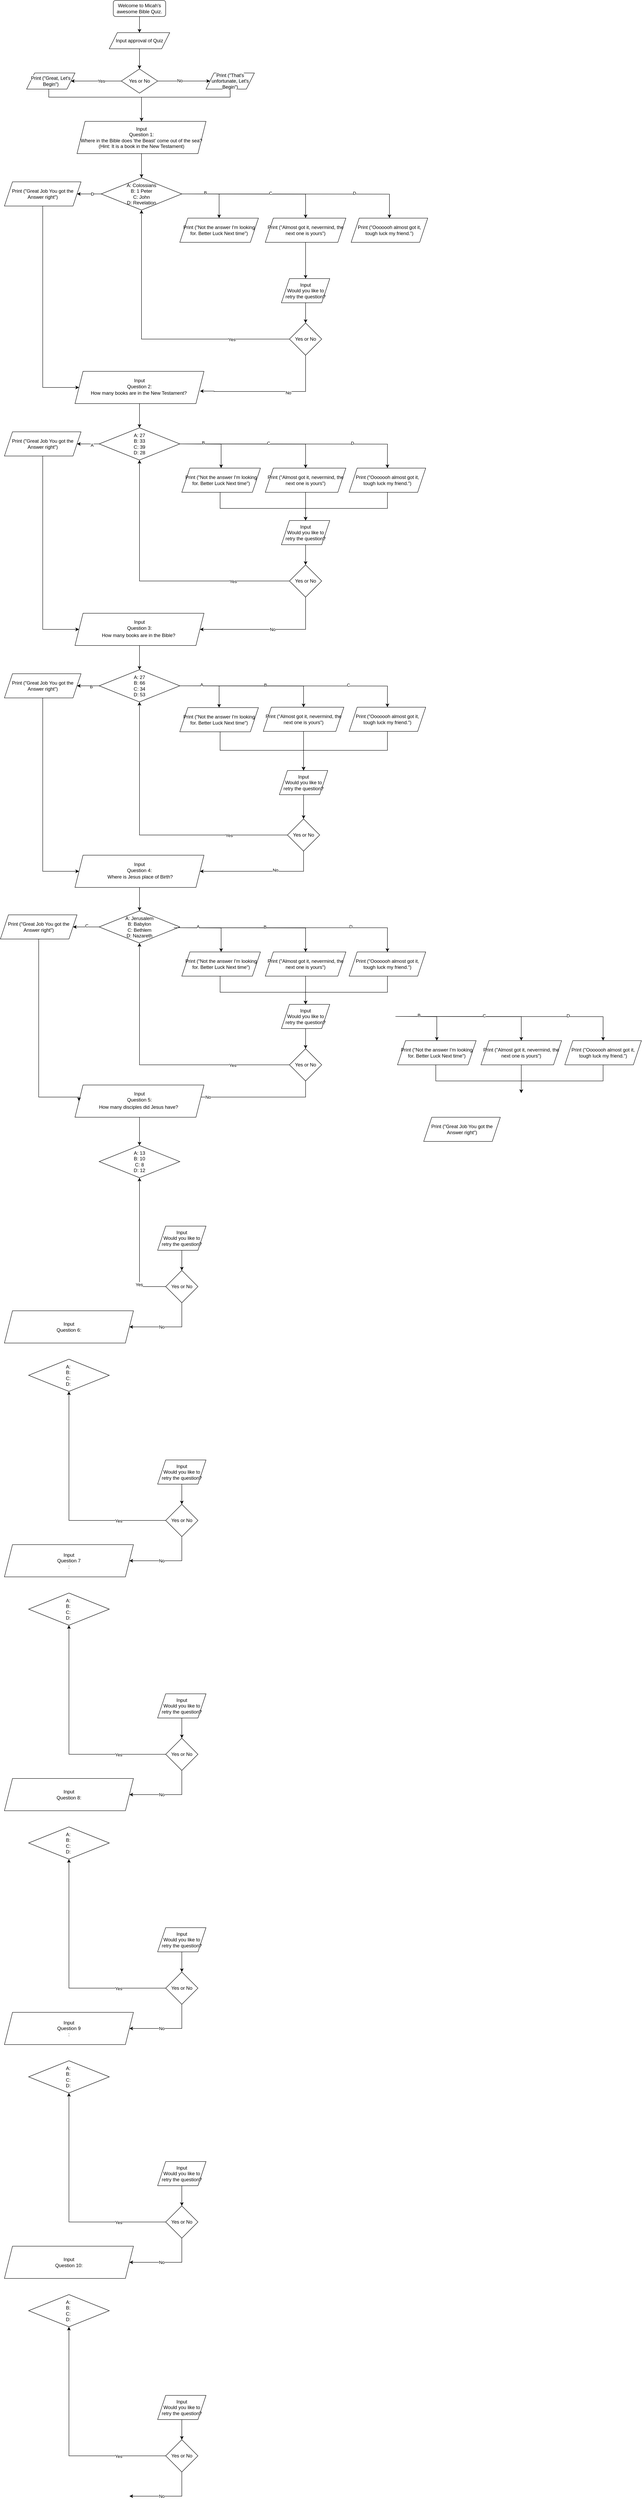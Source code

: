 <mxfile version="15.2.1" type="github">
  <diagram id="C5RBs43oDa-KdzZeNtuy" name="Page-1">
    <mxGraphModel dx="1310" dy="910" grid="1" gridSize="10" guides="1" tooltips="1" connect="1" arrows="1" fold="1" page="1" pageScale="1" pageWidth="827" pageHeight="1169" math="0" shadow="0">
      <root>
        <mxCell id="WIyWlLk6GJQsqaUBKTNV-0" />
        <mxCell id="WIyWlLk6GJQsqaUBKTNV-1" parent="WIyWlLk6GJQsqaUBKTNV-0" />
        <mxCell id="08ZhpVUOLH1PlUztrCMv-1" value="" style="edgeStyle=orthogonalEdgeStyle;rounded=0;orthogonalLoop=1;jettySize=auto;html=1;" edge="1" parent="WIyWlLk6GJQsqaUBKTNV-1" source="WIyWlLk6GJQsqaUBKTNV-3" target="QbMbJwkuA27hQ2ma4qHp-6">
          <mxGeometry relative="1" as="geometry" />
        </mxCell>
        <mxCell id="WIyWlLk6GJQsqaUBKTNV-3" value="Welcome to Micah&#39;s awesome Bible Quiz." style="rounded=1;whiteSpace=wrap;html=1;fontSize=12;glass=0;strokeWidth=1;shadow=0;" parent="WIyWlLk6GJQsqaUBKTNV-1" vertex="1">
          <mxGeometry x="330" width="130" height="40" as="geometry" />
        </mxCell>
        <mxCell id="QbMbJwkuA27hQ2ma4qHp-9" value="" style="edgeStyle=orthogonalEdgeStyle;rounded=0;orthogonalLoop=1;jettySize=auto;html=1;entryX=0.5;entryY=0;entryDx=0;entryDy=0;" parent="WIyWlLk6GJQsqaUBKTNV-1" source="QbMbJwkuA27hQ2ma4qHp-6" target="QbMbJwkuA27hQ2ma4qHp-10" edge="1">
          <mxGeometry relative="1" as="geometry">
            <mxPoint x="215" y="160" as="targetPoint" />
          </mxGeometry>
        </mxCell>
        <mxCell id="QbMbJwkuA27hQ2ma4qHp-6" value="Input approval of Quiz" style="shape=parallelogram;perimeter=parallelogramPerimeter;whiteSpace=wrap;html=1;fixedSize=1;" parent="WIyWlLk6GJQsqaUBKTNV-1" vertex="1">
          <mxGeometry x="320" y="80" width="150" height="40" as="geometry" />
        </mxCell>
        <mxCell id="QbMbJwkuA27hQ2ma4qHp-16" value="" style="edgeStyle=orthogonalEdgeStyle;rounded=0;orthogonalLoop=1;jettySize=auto;html=1;entryX=1;entryY=0.5;entryDx=0;entryDy=0;" parent="WIyWlLk6GJQsqaUBKTNV-1" source="QbMbJwkuA27hQ2ma4qHp-10" target="08ZhpVUOLH1PlUztrCMv-53" edge="1">
          <mxGeometry relative="1" as="geometry">
            <mxPoint x="230" y="200" as="targetPoint" />
          </mxGeometry>
        </mxCell>
        <mxCell id="QbMbJwkuA27hQ2ma4qHp-38" value="Yes" style="edgeLabel;html=1;align=center;verticalAlign=middle;resizable=0;points=[];" parent="QbMbJwkuA27hQ2ma4qHp-16" vertex="1" connectable="0">
          <mxGeometry x="-0.2" relative="1" as="geometry">
            <mxPoint as="offset" />
          </mxGeometry>
        </mxCell>
        <mxCell id="QbMbJwkuA27hQ2ma4qHp-17" value="" style="edgeStyle=orthogonalEdgeStyle;rounded=0;orthogonalLoop=1;jettySize=auto;html=1;entryX=0;entryY=0.5;entryDx=0;entryDy=0;" parent="WIyWlLk6GJQsqaUBKTNV-1" source="QbMbJwkuA27hQ2ma4qHp-10" target="08ZhpVUOLH1PlUztrCMv-54" edge="1">
          <mxGeometry relative="1" as="geometry">
            <mxPoint x="560" y="200" as="targetPoint" />
          </mxGeometry>
        </mxCell>
        <mxCell id="QbMbJwkuA27hQ2ma4qHp-35" value="No" style="edgeLabel;html=1;align=center;verticalAlign=middle;resizable=0;points=[];" parent="QbMbJwkuA27hQ2ma4qHp-17" vertex="1" connectable="0">
          <mxGeometry x="-0.164" y="1" relative="1" as="geometry">
            <mxPoint as="offset" />
          </mxGeometry>
        </mxCell>
        <mxCell id="QbMbJwkuA27hQ2ma4qHp-10" value="Yes or No" style="rhombus;whiteSpace=wrap;html=1;" parent="WIyWlLk6GJQsqaUBKTNV-1" vertex="1">
          <mxGeometry x="350" y="170" width="90" height="60" as="geometry" />
        </mxCell>
        <mxCell id="QbMbJwkuA27hQ2ma4qHp-28" value="" style="edgeStyle=orthogonalEdgeStyle;rounded=0;orthogonalLoop=1;jettySize=auto;html=1;" parent="WIyWlLk6GJQsqaUBKTNV-1" target="QbMbJwkuA27hQ2ma4qHp-25" edge="1">
          <mxGeometry relative="1" as="geometry">
            <mxPoint x="170" y="220" as="sourcePoint" />
            <Array as="points">
              <mxPoint x="170" y="240" />
              <mxPoint x="400" y="240" />
            </Array>
          </mxGeometry>
        </mxCell>
        <mxCell id="QbMbJwkuA27hQ2ma4qHp-31" value="" style="edgeStyle=orthogonalEdgeStyle;rounded=0;orthogonalLoop=1;jettySize=auto;html=1;" parent="WIyWlLk6GJQsqaUBKTNV-1" source="QbMbJwkuA27hQ2ma4qHp-25" target="QbMbJwkuA27hQ2ma4qHp-30" edge="1">
          <mxGeometry relative="1" as="geometry" />
        </mxCell>
        <mxCell id="QbMbJwkuA27hQ2ma4qHp-25" value="Input&lt;br&gt;&lt;span style=&quot;font-family: &amp;#34;helvetica&amp;#34;&quot;&gt;Question 1:&lt;/span&gt;&lt;br style=&quot;font-family: &amp;#34;helvetica&amp;#34;&quot;&gt;&lt;span style=&quot;font-family: &amp;#34;helvetica&amp;#34;&quot;&gt;Where in the Bible does &#39;the Beast&#39; come out of the sea? (Hint: It is a book in the New Testament)&lt;/span&gt;" style="shape=parallelogram;perimeter=parallelogramPerimeter;whiteSpace=wrap;html=1;fixedSize=1;" parent="WIyWlLk6GJQsqaUBKTNV-1" vertex="1">
          <mxGeometry x="240" y="300" width="320" height="80" as="geometry" />
        </mxCell>
        <mxCell id="QbMbJwkuA27hQ2ma4qHp-49" value="" style="edgeStyle=orthogonalEdgeStyle;rounded=0;orthogonalLoop=1;jettySize=auto;html=1;entryX=1;entryY=0.5;entryDx=0;entryDy=0;exitX=0;exitY=0.5;exitDx=0;exitDy=0;" parent="WIyWlLk6GJQsqaUBKTNV-1" source="QbMbJwkuA27hQ2ma4qHp-30" target="08ZhpVUOLH1PlUztrCMv-2" edge="1">
          <mxGeometry relative="1" as="geometry">
            <mxPoint x="210" y="500" as="targetPoint" />
          </mxGeometry>
        </mxCell>
        <mxCell id="QbMbJwkuA27hQ2ma4qHp-50" value="D" style="edgeLabel;html=1;align=center;verticalAlign=middle;resizable=0;points=[];" parent="QbMbJwkuA27hQ2ma4qHp-49" vertex="1" connectable="0">
          <mxGeometry x="-0.26" relative="1" as="geometry">
            <mxPoint as="offset" />
          </mxGeometry>
        </mxCell>
        <mxCell id="QbMbJwkuA27hQ2ma4qHp-30" value="A: Colossians&lt;br&gt;B: 1 Peter&lt;br&gt;C: John&lt;br&gt;D: Revelation" style="rhombus;whiteSpace=wrap;html=1;" parent="WIyWlLk6GJQsqaUBKTNV-1" vertex="1">
          <mxGeometry x="300" y="440" width="200" height="80" as="geometry" />
        </mxCell>
        <mxCell id="QbMbJwkuA27hQ2ma4qHp-77" style="edgeStyle=orthogonalEdgeStyle;rounded=0;orthogonalLoop=1;jettySize=auto;html=1;exitX=0;exitY=0.5;exitDx=0;exitDy=0;entryX=0.5;entryY=1;entryDx=0;entryDy=0;" parent="WIyWlLk6GJQsqaUBKTNV-1" source="QbMbJwkuA27hQ2ma4qHp-71" target="QbMbJwkuA27hQ2ma4qHp-30" edge="1">
          <mxGeometry relative="1" as="geometry" />
        </mxCell>
        <mxCell id="QbMbJwkuA27hQ2ma4qHp-79" value="Yes" style="edgeLabel;html=1;align=center;verticalAlign=middle;resizable=0;points=[];" parent="QbMbJwkuA27hQ2ma4qHp-77" vertex="1" connectable="0">
          <mxGeometry x="-0.582" y="1" relative="1" as="geometry">
            <mxPoint as="offset" />
          </mxGeometry>
        </mxCell>
        <mxCell id="QbMbJwkuA27hQ2ma4qHp-78" style="edgeStyle=orthogonalEdgeStyle;rounded=0;orthogonalLoop=1;jettySize=auto;html=1;entryX=0.969;entryY=0.613;entryDx=0;entryDy=0;entryPerimeter=0;" parent="WIyWlLk6GJQsqaUBKTNV-1" source="QbMbJwkuA27hQ2ma4qHp-71" target="QbMbJwkuA27hQ2ma4qHp-85" edge="1">
          <mxGeometry relative="1" as="geometry">
            <mxPoint x="370" y="900" as="targetPoint" />
            <Array as="points">
              <mxPoint x="807" y="970" />
              <mxPoint x="580" y="970" />
            </Array>
          </mxGeometry>
        </mxCell>
        <mxCell id="08ZhpVUOLH1PlUztrCMv-15" value="No" style="edgeLabel;html=1;align=center;verticalAlign=middle;resizable=0;points=[];" vertex="1" connectable="0" parent="QbMbJwkuA27hQ2ma4qHp-78">
          <mxGeometry x="-0.24" y="3" relative="1" as="geometry">
            <mxPoint x="1" as="offset" />
          </mxGeometry>
        </mxCell>
        <mxCell id="QbMbJwkuA27hQ2ma4qHp-71" value="Yes or No" style="rhombus;whiteSpace=wrap;html=1;" parent="WIyWlLk6GJQsqaUBKTNV-1" vertex="1">
          <mxGeometry x="767" y="800" width="80" height="80" as="geometry" />
        </mxCell>
        <mxCell id="QbMbJwkuA27hQ2ma4qHp-83" value="" style="edgeStyle=orthogonalEdgeStyle;rounded=0;orthogonalLoop=1;jettySize=auto;html=1;" parent="WIyWlLk6GJQsqaUBKTNV-1" source="QbMbJwkuA27hQ2ma4qHp-74" target="QbMbJwkuA27hQ2ma4qHp-71" edge="1">
          <mxGeometry relative="1" as="geometry" />
        </mxCell>
        <mxCell id="QbMbJwkuA27hQ2ma4qHp-74" value="Input&lt;br&gt;Would you like to retry the question?" style="shape=parallelogram;perimeter=parallelogramPerimeter;whiteSpace=wrap;html=1;fixedSize=1;" parent="WIyWlLk6GJQsqaUBKTNV-1" vertex="1">
          <mxGeometry x="747" y="690" width="120" height="60" as="geometry" />
        </mxCell>
        <mxCell id="QbMbJwkuA27hQ2ma4qHp-84" value="" style="edgeStyle=orthogonalEdgeStyle;rounded=0;orthogonalLoop=1;jettySize=auto;html=1;" parent="WIyWlLk6GJQsqaUBKTNV-1" source="QbMbJwkuA27hQ2ma4qHp-85" target="QbMbJwkuA27hQ2ma4qHp-88" edge="1">
          <mxGeometry relative="1" as="geometry" />
        </mxCell>
        <mxCell id="QbMbJwkuA27hQ2ma4qHp-85" value="Input&lt;br&gt;Question 2:&lt;br&gt;&lt;span lang=&quot;EN-NZ&quot; class=&quot;TextRun SCXW142938304 BCX0&quot; style=&quot;margin: 0px ; padding: 0px ; text-align: left ; background-color: rgb(255 , 255 , 255) ; line-height: 19.425px&quot;&gt;&lt;span class=&quot;NormalTextRun SCXW142938304 BCX0&quot; style=&quot;margin: 0px ; padding: 0px&quot;&gt;How many books are in the New Testament?&lt;/span&gt;&lt;/span&gt;&lt;span class=&quot;EOP SCXW142938304 BCX0&quot; style=&quot;margin: 0px ; padding: 0px ; text-align: left ; background-color: rgb(255 , 255 , 255) ; line-height: 19.425px&quot;&gt;&amp;nbsp;&lt;/span&gt;" style="shape=parallelogram;perimeter=parallelogramPerimeter;whiteSpace=wrap;html=1;fixedSize=1;" parent="WIyWlLk6GJQsqaUBKTNV-1" vertex="1">
          <mxGeometry x="235" y="920" width="320" height="80" as="geometry" />
        </mxCell>
        <mxCell id="08ZhpVUOLH1PlUztrCMv-34" value="" style="edgeStyle=orthogonalEdgeStyle;rounded=0;orthogonalLoop=1;jettySize=auto;html=1;" edge="1" parent="WIyWlLk6GJQsqaUBKTNV-1" source="QbMbJwkuA27hQ2ma4qHp-88" target="08ZhpVUOLH1PlUztrCMv-33">
          <mxGeometry relative="1" as="geometry" />
        </mxCell>
        <mxCell id="08ZhpVUOLH1PlUztrCMv-35" value="A" style="edgeLabel;html=1;align=center;verticalAlign=middle;resizable=0;points=[];" vertex="1" connectable="0" parent="08ZhpVUOLH1PlUztrCMv-34">
          <mxGeometry x="-0.333" y="3" relative="1" as="geometry">
            <mxPoint as="offset" />
          </mxGeometry>
        </mxCell>
        <mxCell id="QbMbJwkuA27hQ2ma4qHp-88" value="A: 27&lt;br&gt;B: 33&lt;br&gt;C: 39&lt;br&gt;D: 28" style="rhombus;whiteSpace=wrap;html=1;" parent="WIyWlLk6GJQsqaUBKTNV-1" vertex="1">
          <mxGeometry x="295" y="1060" width="200" height="80" as="geometry" />
        </mxCell>
        <mxCell id="QbMbJwkuA27hQ2ma4qHp-102" style="edgeStyle=orthogonalEdgeStyle;rounded=0;orthogonalLoop=1;jettySize=auto;html=1;exitX=0;exitY=0.5;exitDx=0;exitDy=0;entryX=0.5;entryY=1;entryDx=0;entryDy=0;" parent="WIyWlLk6GJQsqaUBKTNV-1" source="QbMbJwkuA27hQ2ma4qHp-106" target="QbMbJwkuA27hQ2ma4qHp-88" edge="1">
          <mxGeometry relative="1" as="geometry">
            <Array as="points">
              <mxPoint x="767" y="1440" />
              <mxPoint x="395" y="1440" />
            </Array>
          </mxGeometry>
        </mxCell>
        <mxCell id="QbMbJwkuA27hQ2ma4qHp-103" value="Yes" style="edgeLabel;html=1;align=center;verticalAlign=middle;resizable=0;points=[];" parent="QbMbJwkuA27hQ2ma4qHp-102" vertex="1" connectable="0">
          <mxGeometry x="-0.582" y="1" relative="1" as="geometry">
            <mxPoint as="offset" />
          </mxGeometry>
        </mxCell>
        <mxCell id="08ZhpVUOLH1PlUztrCMv-37" style="edgeStyle=orthogonalEdgeStyle;rounded=0;orthogonalLoop=1;jettySize=auto;html=1;entryX=1;entryY=0.5;entryDx=0;entryDy=0;" edge="1" parent="WIyWlLk6GJQsqaUBKTNV-1" source="QbMbJwkuA27hQ2ma4qHp-106" target="QbMbJwkuA27hQ2ma4qHp-114">
          <mxGeometry relative="1" as="geometry">
            <Array as="points">
              <mxPoint x="807" y="1560" />
            </Array>
          </mxGeometry>
        </mxCell>
        <mxCell id="08ZhpVUOLH1PlUztrCMv-38" value="No" style="edgeLabel;html=1;align=center;verticalAlign=middle;resizable=0;points=[];" vertex="1" connectable="0" parent="08ZhpVUOLH1PlUztrCMv-37">
          <mxGeometry x="-0.053" relative="1" as="geometry">
            <mxPoint as="offset" />
          </mxGeometry>
        </mxCell>
        <mxCell id="QbMbJwkuA27hQ2ma4qHp-106" value="Yes or No" style="rhombus;whiteSpace=wrap;html=1;" parent="WIyWlLk6GJQsqaUBKTNV-1" vertex="1">
          <mxGeometry x="767" y="1400" width="80" height="80" as="geometry" />
        </mxCell>
        <mxCell id="QbMbJwkuA27hQ2ma4qHp-107" value="" style="edgeStyle=orthogonalEdgeStyle;rounded=0;orthogonalLoop=1;jettySize=auto;html=1;" parent="WIyWlLk6GJQsqaUBKTNV-1" source="QbMbJwkuA27hQ2ma4qHp-108" target="QbMbJwkuA27hQ2ma4qHp-106" edge="1">
          <mxGeometry relative="1" as="geometry" />
        </mxCell>
        <mxCell id="QbMbJwkuA27hQ2ma4qHp-108" value="Input&lt;br&gt;Would you like to retry the question?" style="shape=parallelogram;perimeter=parallelogramPerimeter;whiteSpace=wrap;html=1;fixedSize=1;" parent="WIyWlLk6GJQsqaUBKTNV-1" vertex="1">
          <mxGeometry x="747" y="1290" width="120" height="60" as="geometry" />
        </mxCell>
        <mxCell id="QbMbJwkuA27hQ2ma4qHp-113" value="" style="edgeStyle=orthogonalEdgeStyle;rounded=0;orthogonalLoop=1;jettySize=auto;html=1;" parent="WIyWlLk6GJQsqaUBKTNV-1" source="QbMbJwkuA27hQ2ma4qHp-114" target="QbMbJwkuA27hQ2ma4qHp-117" edge="1">
          <mxGeometry relative="1" as="geometry" />
        </mxCell>
        <mxCell id="08ZhpVUOLH1PlUztrCMv-51" value="" style="edgeStyle=orthogonalEdgeStyle;rounded=0;orthogonalLoop=1;jettySize=auto;html=1;" edge="1" parent="WIyWlLk6GJQsqaUBKTNV-1" source="QbMbJwkuA27hQ2ma4qHp-117" target="08ZhpVUOLH1PlUztrCMv-27">
          <mxGeometry relative="1" as="geometry" />
        </mxCell>
        <mxCell id="08ZhpVUOLH1PlUztrCMv-52" value="B" style="edgeLabel;html=1;align=center;verticalAlign=middle;resizable=0;points=[];" vertex="1" connectable="0" parent="08ZhpVUOLH1PlUztrCMv-51">
          <mxGeometry x="-0.273" y="2" relative="1" as="geometry">
            <mxPoint as="offset" />
          </mxGeometry>
        </mxCell>
        <mxCell id="QbMbJwkuA27hQ2ma4qHp-117" value="A: 27&lt;br&gt;B: 66&lt;br&gt;C: 34&lt;br&gt;D: 53" style="rhombus;whiteSpace=wrap;html=1;" parent="WIyWlLk6GJQsqaUBKTNV-1" vertex="1">
          <mxGeometry x="295" y="1660" width="200" height="80" as="geometry" />
        </mxCell>
        <mxCell id="QbMbJwkuA27hQ2ma4qHp-130" style="edgeStyle=orthogonalEdgeStyle;rounded=0;orthogonalLoop=1;jettySize=auto;html=1;exitX=0;exitY=0.5;exitDx=0;exitDy=0;entryX=0.5;entryY=1;entryDx=0;entryDy=0;" parent="WIyWlLk6GJQsqaUBKTNV-1" source="QbMbJwkuA27hQ2ma4qHp-134" target="QbMbJwkuA27hQ2ma4qHp-117" edge="1">
          <mxGeometry relative="1" as="geometry" />
        </mxCell>
        <mxCell id="QbMbJwkuA27hQ2ma4qHp-131" value="Yes" style="edgeLabel;html=1;align=center;verticalAlign=middle;resizable=0;points=[];" parent="QbMbJwkuA27hQ2ma4qHp-130" vertex="1" connectable="0">
          <mxGeometry x="-0.582" y="1" relative="1" as="geometry">
            <mxPoint as="offset" />
          </mxGeometry>
        </mxCell>
        <mxCell id="08ZhpVUOLH1PlUztrCMv-160" style="edgeStyle=orthogonalEdgeStyle;rounded=0;orthogonalLoop=1;jettySize=auto;html=1;entryX=1;entryY=0.5;entryDx=0;entryDy=0;" edge="1" parent="WIyWlLk6GJQsqaUBKTNV-1" source="QbMbJwkuA27hQ2ma4qHp-134" target="QbMbJwkuA27hQ2ma4qHp-144">
          <mxGeometry relative="1" as="geometry">
            <Array as="points">
              <mxPoint x="802" y="2160" />
            </Array>
          </mxGeometry>
        </mxCell>
        <mxCell id="08ZhpVUOLH1PlUztrCMv-161" value="No" style="edgeLabel;html=1;align=center;verticalAlign=middle;resizable=0;points=[];" vertex="1" connectable="0" parent="08ZhpVUOLH1PlUztrCMv-160">
          <mxGeometry x="-0.216" y="-3" relative="1" as="geometry">
            <mxPoint as="offset" />
          </mxGeometry>
        </mxCell>
        <mxCell id="QbMbJwkuA27hQ2ma4qHp-134" value="Yes or No" style="rhombus;whiteSpace=wrap;html=1;" parent="WIyWlLk6GJQsqaUBKTNV-1" vertex="1">
          <mxGeometry x="762" y="2030" width="80" height="80" as="geometry" />
        </mxCell>
        <mxCell id="QbMbJwkuA27hQ2ma4qHp-135" value="" style="edgeStyle=orthogonalEdgeStyle;rounded=0;orthogonalLoop=1;jettySize=auto;html=1;" parent="WIyWlLk6GJQsqaUBKTNV-1" source="QbMbJwkuA27hQ2ma4qHp-136" target="QbMbJwkuA27hQ2ma4qHp-134" edge="1">
          <mxGeometry relative="1" as="geometry" />
        </mxCell>
        <mxCell id="QbMbJwkuA27hQ2ma4qHp-136" value="Input&lt;br&gt;Would you like to retry the question?" style="shape=parallelogram;perimeter=parallelogramPerimeter;whiteSpace=wrap;html=1;fixedSize=1;" parent="WIyWlLk6GJQsqaUBKTNV-1" vertex="1">
          <mxGeometry x="742" y="1910" width="120" height="60" as="geometry" />
        </mxCell>
        <mxCell id="QbMbJwkuA27hQ2ma4qHp-143" value="" style="edgeStyle=orthogonalEdgeStyle;rounded=0;orthogonalLoop=1;jettySize=auto;html=1;" parent="WIyWlLk6GJQsqaUBKTNV-1" source="QbMbJwkuA27hQ2ma4qHp-144" target="QbMbJwkuA27hQ2ma4qHp-147" edge="1">
          <mxGeometry relative="1" as="geometry" />
        </mxCell>
        <mxCell id="QbMbJwkuA27hQ2ma4qHp-144" value="Input&lt;br&gt;Question 4:&lt;br&gt;&lt;span class=&quot;EOP SCXW2715067 BCX0&quot; style=&quot;margin: 0px ; padding: 0px ; text-align: left ; background-color: rgb(255 , 255 , 255) ; line-height: 19.425px ; font-family: &amp;#34;walbaum text&amp;#34; , &amp;#34;walbaum text_embeddedfont&amp;#34; , &amp;#34;walbaum text_msfontservice&amp;#34; , sans-serif&quot;&gt;&amp;nbsp;&lt;/span&gt;&lt;span class=&quot;EOP SCXW2715067 BCX0&quot; style=&quot;margin: 0px ; padding: 0px ; text-align: left ; background-color: rgb(255 , 255 , 255) ; line-height: 19.425px&quot;&gt;&lt;font style=&quot;font-size: 12px&quot;&gt;Where is Jesus place of Birth?&lt;/font&gt;&lt;/span&gt;" style="shape=parallelogram;perimeter=parallelogramPerimeter;whiteSpace=wrap;html=1;fixedSize=1;" parent="WIyWlLk6GJQsqaUBKTNV-1" vertex="1">
          <mxGeometry x="235" y="2120" width="320" height="80" as="geometry" />
        </mxCell>
        <mxCell id="08ZhpVUOLH1PlUztrCMv-201" value="" style="edgeStyle=orthogonalEdgeStyle;rounded=0;orthogonalLoop=1;jettySize=auto;html=1;" edge="1" parent="WIyWlLk6GJQsqaUBKTNV-1" source="QbMbJwkuA27hQ2ma4qHp-147" target="08ZhpVUOLH1PlUztrCMv-25">
          <mxGeometry relative="1" as="geometry" />
        </mxCell>
        <mxCell id="08ZhpVUOLH1PlUztrCMv-202" value="C" style="edgeLabel;html=1;align=center;verticalAlign=middle;resizable=0;points=[];" vertex="1" connectable="0" parent="08ZhpVUOLH1PlUztrCMv-201">
          <mxGeometry x="-0.026" y="-3" relative="1" as="geometry">
            <mxPoint as="offset" />
          </mxGeometry>
        </mxCell>
        <mxCell id="QbMbJwkuA27hQ2ma4qHp-147" value="A: Jerusalem&lt;br&gt;B: Babylon&lt;br&gt;C: Bethlem&lt;br&gt;D: Nazareth" style="rhombus;whiteSpace=wrap;html=1;" parent="WIyWlLk6GJQsqaUBKTNV-1" vertex="1">
          <mxGeometry x="295" y="2258" width="200" height="80" as="geometry" />
        </mxCell>
        <mxCell id="QbMbJwkuA27hQ2ma4qHp-160" style="edgeStyle=orthogonalEdgeStyle;rounded=0;orthogonalLoop=1;jettySize=auto;html=1;exitX=0;exitY=0.5;exitDx=0;exitDy=0;entryX=0.5;entryY=1;entryDx=0;entryDy=0;" parent="WIyWlLk6GJQsqaUBKTNV-1" source="QbMbJwkuA27hQ2ma4qHp-164" target="QbMbJwkuA27hQ2ma4qHp-147" edge="1">
          <mxGeometry relative="1" as="geometry" />
        </mxCell>
        <mxCell id="QbMbJwkuA27hQ2ma4qHp-161" value="Yes" style="edgeLabel;html=1;align=center;verticalAlign=middle;resizable=0;points=[];" parent="QbMbJwkuA27hQ2ma4qHp-160" vertex="1" connectable="0">
          <mxGeometry x="-0.582" y="1" relative="1" as="geometry">
            <mxPoint as="offset" />
          </mxGeometry>
        </mxCell>
        <mxCell id="QbMbJwkuA27hQ2ma4qHp-162" style="edgeStyle=orthogonalEdgeStyle;rounded=0;orthogonalLoop=1;jettySize=auto;html=1;entryX=1;entryY=0.5;entryDx=0;entryDy=0;" parent="WIyWlLk6GJQsqaUBKTNV-1" source="QbMbJwkuA27hQ2ma4qHp-164" edge="1">
          <mxGeometry relative="1" as="geometry">
            <mxPoint x="370" y="2710" as="targetPoint" />
            <Array as="points">
              <mxPoint x="807" y="2720" />
              <mxPoint x="500" y="2720" />
              <mxPoint x="500" y="2710" />
            </Array>
          </mxGeometry>
        </mxCell>
        <mxCell id="QbMbJwkuA27hQ2ma4qHp-163" value="No" style="edgeLabel;html=1;align=center;verticalAlign=middle;resizable=0;points=[];" parent="QbMbJwkuA27hQ2ma4qHp-162" vertex="1" connectable="0">
          <mxGeometry x="0.158" relative="1" as="geometry">
            <mxPoint as="offset" />
          </mxGeometry>
        </mxCell>
        <mxCell id="QbMbJwkuA27hQ2ma4qHp-164" value="Yes or No" style="rhombus;whiteSpace=wrap;html=1;" parent="WIyWlLk6GJQsqaUBKTNV-1" vertex="1">
          <mxGeometry x="767" y="2600" width="80" height="80" as="geometry" />
        </mxCell>
        <mxCell id="QbMbJwkuA27hQ2ma4qHp-165" value="" style="edgeStyle=orthogonalEdgeStyle;rounded=0;orthogonalLoop=1;jettySize=auto;html=1;" parent="WIyWlLk6GJQsqaUBKTNV-1" source="QbMbJwkuA27hQ2ma4qHp-166" target="QbMbJwkuA27hQ2ma4qHp-164" edge="1">
          <mxGeometry relative="1" as="geometry" />
        </mxCell>
        <mxCell id="QbMbJwkuA27hQ2ma4qHp-166" value="Input&lt;br&gt;Would you like to retry the question?" style="shape=parallelogram;perimeter=parallelogramPerimeter;whiteSpace=wrap;html=1;fixedSize=1;" parent="WIyWlLk6GJQsqaUBKTNV-1" vertex="1">
          <mxGeometry x="747" y="2490" width="120" height="60" as="geometry" />
        </mxCell>
        <mxCell id="QbMbJwkuA27hQ2ma4qHp-169" value="No" style="edgeLabel;html=1;align=center;verticalAlign=middle;resizable=0;points=[];" parent="WIyWlLk6GJQsqaUBKTNV-1" vertex="1" connectable="0">
          <mxGeometry x="450" y="2710" as="geometry" />
        </mxCell>
        <mxCell id="QbMbJwkuA27hQ2ma4qHp-170" value="No" style="edgeLabel;html=1;align=center;verticalAlign=middle;resizable=0;points=[];" parent="WIyWlLk6GJQsqaUBKTNV-1" vertex="1" connectable="0">
          <mxGeometry x="450" y="2710" as="geometry" />
        </mxCell>
        <mxCell id="QbMbJwkuA27hQ2ma4qHp-172" value="" style="edgeStyle=orthogonalEdgeStyle;rounded=0;orthogonalLoop=1;jettySize=auto;html=1;" parent="WIyWlLk6GJQsqaUBKTNV-1" source="QbMbJwkuA27hQ2ma4qHp-173" target="QbMbJwkuA27hQ2ma4qHp-176" edge="1">
          <mxGeometry relative="1" as="geometry" />
        </mxCell>
        <mxCell id="QbMbJwkuA27hQ2ma4qHp-173" value="Input&lt;br&gt;Question 5:&lt;br&gt;&lt;span lang=&quot;EN-NZ&quot; class=&quot;TextRun SCXW188260869 BCX0&quot; style=&quot;margin: 0px ; padding: 0px ; text-align: left ; background-color: rgb(255 , 255 , 255) ; line-height: 19.425px&quot;&gt;&lt;span class=&quot;NormalTextRun SCXW188260869 BCX0&quot; style=&quot;margin: 0px ; padding: 0px&quot;&gt;&lt;font style=&quot;font-size: 12px&quot;&gt;How many disciples did Jesus have?&lt;/font&gt;&lt;/span&gt;&lt;/span&gt;&lt;span class=&quot;EOP SCXW188260869 BCX0&quot; style=&quot;margin: 0px ; padding: 0px ; font-size: 12pt ; text-align: left ; background-color: rgb(255 , 255 , 255) ; line-height: 19.425px ; font-family: &amp;#34;walbaum text&amp;#34; , &amp;#34;walbaum text_embeddedfont&amp;#34; , &amp;#34;walbaum text_msfontservice&amp;#34; , sans-serif&quot;&gt;&amp;nbsp;&lt;/span&gt;" style="shape=parallelogram;perimeter=parallelogramPerimeter;whiteSpace=wrap;html=1;fixedSize=1;" parent="WIyWlLk6GJQsqaUBKTNV-1" vertex="1">
          <mxGeometry x="235" y="2690" width="320" height="80" as="geometry" />
        </mxCell>
        <mxCell id="QbMbJwkuA27hQ2ma4qHp-176" value="A: 13&lt;br&gt;B: 10&lt;br&gt;C: 8&lt;br&gt;D: 12" style="rhombus;whiteSpace=wrap;html=1;" parent="WIyWlLk6GJQsqaUBKTNV-1" vertex="1">
          <mxGeometry x="295" y="2840" width="200" height="80" as="geometry" />
        </mxCell>
        <mxCell id="QbMbJwkuA27hQ2ma4qHp-189" style="edgeStyle=orthogonalEdgeStyle;rounded=0;orthogonalLoop=1;jettySize=auto;html=1;exitX=0;exitY=0.5;exitDx=0;exitDy=0;entryX=0.5;entryY=1;entryDx=0;entryDy=0;" parent="WIyWlLk6GJQsqaUBKTNV-1" source="QbMbJwkuA27hQ2ma4qHp-193" target="QbMbJwkuA27hQ2ma4qHp-176" edge="1">
          <mxGeometry relative="1" as="geometry" />
        </mxCell>
        <mxCell id="QbMbJwkuA27hQ2ma4qHp-190" value="Yes" style="edgeLabel;html=1;align=center;verticalAlign=middle;resizable=0;points=[];" parent="QbMbJwkuA27hQ2ma4qHp-189" vertex="1" connectable="0">
          <mxGeometry x="-0.582" y="1" relative="1" as="geometry">
            <mxPoint as="offset" />
          </mxGeometry>
        </mxCell>
        <mxCell id="QbMbJwkuA27hQ2ma4qHp-191" style="edgeStyle=orthogonalEdgeStyle;rounded=0;orthogonalLoop=1;jettySize=auto;html=1;entryX=1;entryY=0.5;entryDx=0;entryDy=0;" parent="WIyWlLk6GJQsqaUBKTNV-1" source="QbMbJwkuA27hQ2ma4qHp-193" edge="1">
          <mxGeometry relative="1" as="geometry">
            <mxPoint x="370" y="3290" as="targetPoint" />
            <Array as="points">
              <mxPoint x="500" y="3290" />
            </Array>
          </mxGeometry>
        </mxCell>
        <mxCell id="QbMbJwkuA27hQ2ma4qHp-192" value="No" style="edgeLabel;html=1;align=center;verticalAlign=middle;resizable=0;points=[];" parent="QbMbJwkuA27hQ2ma4qHp-191" vertex="1" connectable="0">
          <mxGeometry x="0.158" relative="1" as="geometry">
            <mxPoint as="offset" />
          </mxGeometry>
        </mxCell>
        <mxCell id="QbMbJwkuA27hQ2ma4qHp-193" value="Yes or No" style="rhombus;whiteSpace=wrap;html=1;" parent="WIyWlLk6GJQsqaUBKTNV-1" vertex="1">
          <mxGeometry x="460" y="3150" width="80" height="80" as="geometry" />
        </mxCell>
        <mxCell id="QbMbJwkuA27hQ2ma4qHp-194" value="" style="edgeStyle=orthogonalEdgeStyle;rounded=0;orthogonalLoop=1;jettySize=auto;html=1;" parent="WIyWlLk6GJQsqaUBKTNV-1" source="QbMbJwkuA27hQ2ma4qHp-195" target="QbMbJwkuA27hQ2ma4qHp-193" edge="1">
          <mxGeometry relative="1" as="geometry" />
        </mxCell>
        <mxCell id="QbMbJwkuA27hQ2ma4qHp-195" value="Input&lt;br&gt;Would you like to retry the question?" style="shape=parallelogram;perimeter=parallelogramPerimeter;whiteSpace=wrap;html=1;fixedSize=1;" parent="WIyWlLk6GJQsqaUBKTNV-1" vertex="1">
          <mxGeometry x="440" y="3040" width="120" height="60" as="geometry" />
        </mxCell>
        <mxCell id="QbMbJwkuA27hQ2ma4qHp-198" value="No" style="edgeLabel;html=1;align=center;verticalAlign=middle;resizable=0;points=[];" parent="WIyWlLk6GJQsqaUBKTNV-1" vertex="1" connectable="0">
          <mxGeometry x="450" y="3290" as="geometry" />
        </mxCell>
        <mxCell id="QbMbJwkuA27hQ2ma4qHp-199" value="No" style="edgeLabel;html=1;align=center;verticalAlign=middle;resizable=0;points=[];" parent="WIyWlLk6GJQsqaUBKTNV-1" vertex="1" connectable="0">
          <mxGeometry x="450" y="3290" as="geometry" />
        </mxCell>
        <mxCell id="QbMbJwkuA27hQ2ma4qHp-200" value="No" style="edgeLabel;html=1;align=center;verticalAlign=middle;resizable=0;points=[];" parent="WIyWlLk6GJQsqaUBKTNV-1" vertex="1" connectable="0">
          <mxGeometry x="450" y="3290" as="geometry" />
        </mxCell>
        <mxCell id="QbMbJwkuA27hQ2ma4qHp-201" value="" style="edgeStyle=orthogonalEdgeStyle;rounded=0;orthogonalLoop=1;jettySize=auto;html=1;" parent="WIyWlLk6GJQsqaUBKTNV-1" edge="1">
          <mxGeometry relative="1" as="geometry">
            <mxPoint x="220" y="3250" as="sourcePoint" />
            <mxPoint x="220" y="3320" as="targetPoint" />
          </mxGeometry>
        </mxCell>
        <mxCell id="QbMbJwkuA27hQ2ma4qHp-203" value="Input&lt;br&gt;Question 6:&lt;br&gt;" style="shape=parallelogram;perimeter=parallelogramPerimeter;whiteSpace=wrap;html=1;fixedSize=1;" parent="WIyWlLk6GJQsqaUBKTNV-1" vertex="1">
          <mxGeometry x="60" y="3250" width="320" height="80" as="geometry" />
        </mxCell>
        <mxCell id="QbMbJwkuA27hQ2ma4qHp-206" value="A:&amp;nbsp;&lt;br&gt;B:&amp;nbsp;&lt;br&gt;C:&amp;nbsp;&lt;br&gt;D:&amp;nbsp;" style="rhombus;whiteSpace=wrap;html=1;" parent="WIyWlLk6GJQsqaUBKTNV-1" vertex="1">
          <mxGeometry x="120" y="3370" width="200" height="80" as="geometry" />
        </mxCell>
        <mxCell id="QbMbJwkuA27hQ2ma4qHp-219" style="edgeStyle=orthogonalEdgeStyle;rounded=0;orthogonalLoop=1;jettySize=auto;html=1;exitX=0;exitY=0.5;exitDx=0;exitDy=0;entryX=0.5;entryY=1;entryDx=0;entryDy=0;" parent="WIyWlLk6GJQsqaUBKTNV-1" source="QbMbJwkuA27hQ2ma4qHp-223" target="QbMbJwkuA27hQ2ma4qHp-206" edge="1">
          <mxGeometry relative="1" as="geometry" />
        </mxCell>
        <mxCell id="QbMbJwkuA27hQ2ma4qHp-220" value="Yes" style="edgeLabel;html=1;align=center;verticalAlign=middle;resizable=0;points=[];" parent="QbMbJwkuA27hQ2ma4qHp-219" vertex="1" connectable="0">
          <mxGeometry x="-0.582" y="1" relative="1" as="geometry">
            <mxPoint as="offset" />
          </mxGeometry>
        </mxCell>
        <mxCell id="QbMbJwkuA27hQ2ma4qHp-221" style="edgeStyle=orthogonalEdgeStyle;rounded=0;orthogonalLoop=1;jettySize=auto;html=1;entryX=1;entryY=0.5;entryDx=0;entryDy=0;" parent="WIyWlLk6GJQsqaUBKTNV-1" source="QbMbJwkuA27hQ2ma4qHp-223" edge="1">
          <mxGeometry relative="1" as="geometry">
            <mxPoint x="370" y="3870" as="targetPoint" />
            <Array as="points">
              <mxPoint x="500" y="3870" />
            </Array>
          </mxGeometry>
        </mxCell>
        <mxCell id="QbMbJwkuA27hQ2ma4qHp-222" value="No" style="edgeLabel;html=1;align=center;verticalAlign=middle;resizable=0;points=[];" parent="QbMbJwkuA27hQ2ma4qHp-221" vertex="1" connectable="0">
          <mxGeometry x="0.158" relative="1" as="geometry">
            <mxPoint as="offset" />
          </mxGeometry>
        </mxCell>
        <mxCell id="QbMbJwkuA27hQ2ma4qHp-223" value="Yes or No" style="rhombus;whiteSpace=wrap;html=1;" parent="WIyWlLk6GJQsqaUBKTNV-1" vertex="1">
          <mxGeometry x="460" y="3730" width="80" height="80" as="geometry" />
        </mxCell>
        <mxCell id="QbMbJwkuA27hQ2ma4qHp-224" value="" style="edgeStyle=orthogonalEdgeStyle;rounded=0;orthogonalLoop=1;jettySize=auto;html=1;" parent="WIyWlLk6GJQsqaUBKTNV-1" source="QbMbJwkuA27hQ2ma4qHp-225" target="QbMbJwkuA27hQ2ma4qHp-223" edge="1">
          <mxGeometry relative="1" as="geometry" />
        </mxCell>
        <mxCell id="QbMbJwkuA27hQ2ma4qHp-225" value="Input&lt;br&gt;Would you like to retry the question?" style="shape=parallelogram;perimeter=parallelogramPerimeter;whiteSpace=wrap;html=1;fixedSize=1;" parent="WIyWlLk6GJQsqaUBKTNV-1" vertex="1">
          <mxGeometry x="440" y="3620" width="120" height="60" as="geometry" />
        </mxCell>
        <mxCell id="QbMbJwkuA27hQ2ma4qHp-229" value="No" style="edgeLabel;html=1;align=center;verticalAlign=middle;resizable=0;points=[];" parent="WIyWlLk6GJQsqaUBKTNV-1" vertex="1" connectable="0">
          <mxGeometry x="450" y="3870" as="geometry" />
        </mxCell>
        <mxCell id="QbMbJwkuA27hQ2ma4qHp-230" value="No" style="edgeLabel;html=1;align=center;verticalAlign=middle;resizable=0;points=[];" parent="WIyWlLk6GJQsqaUBKTNV-1" vertex="1" connectable="0">
          <mxGeometry x="450" y="3870" as="geometry" />
        </mxCell>
        <mxCell id="QbMbJwkuA27hQ2ma4qHp-231" value="No" style="edgeLabel;html=1;align=center;verticalAlign=middle;resizable=0;points=[];" parent="WIyWlLk6GJQsqaUBKTNV-1" vertex="1" connectable="0">
          <mxGeometry x="450" y="3870" as="geometry" />
        </mxCell>
        <mxCell id="QbMbJwkuA27hQ2ma4qHp-232" value="No" style="edgeLabel;html=1;align=center;verticalAlign=middle;resizable=0;points=[];" parent="WIyWlLk6GJQsqaUBKTNV-1" vertex="1" connectable="0">
          <mxGeometry x="450" y="3870" as="geometry" />
        </mxCell>
        <mxCell id="QbMbJwkuA27hQ2ma4qHp-233" value="" style="edgeStyle=orthogonalEdgeStyle;rounded=0;orthogonalLoop=1;jettySize=auto;html=1;" parent="WIyWlLk6GJQsqaUBKTNV-1" edge="1">
          <mxGeometry relative="1" as="geometry">
            <mxPoint x="220" y="3830" as="sourcePoint" />
            <mxPoint x="220" y="3900" as="targetPoint" />
          </mxGeometry>
        </mxCell>
        <mxCell id="QbMbJwkuA27hQ2ma4qHp-235" value="Input&lt;br&gt;Question 7&lt;span style=&quot;color: rgba(0 , 0 , 0 , 0) ; font-family: monospace ; font-size: 0px&quot;&gt;%3CmxGraphModel%3E%3Croot%3E%3CmxCell%20id%3D%220%22%2F%3E%3CmxCell%20id%3D%221%22%20parent%3D%220%22%2F%3E%3CmxCell%20id%3D%222%22%20value%3D%22No%22%20style%3D%22edgeLabel%3Bhtml%3D1%3Balign%3Dcenter%3BverticalAlign%3Dmiddle%3Bresizable%3D0%3Bpoints%3D%5B%5D%3B%22%20vertex%3D%221%22%20connectable%3D%220%22%20parent%3D%221%22%3E%3CmxGeometry%20x%3D%22450%22%20y%3D%223290%22%20as%3D%22geometry%22%2F%3E%3C%2FmxCell%3E%3CmxCell%20id%3D%223%22%20value%3D%22No%22%20style%3D%22edgeLabel%3Bhtml%3D1%3Balign%3Dcenter%3BverticalAlign%3Dmiddle%3Bresizable%3D0%3Bpoints%3D%5B%5D%3B%22%20vertex%3D%221%22%20connectable%3D%220%22%20parent%3D%221%22%3E%3CmxGeometry%20x%3D%22450%22%20y%3D%223290%22%20as%3D%22geometry%22%2F%3E%3C%2FmxCell%3E%3CmxCell%20id%3D%224%22%20value%3D%22No%22%20style%3D%22edgeLabel%3Bhtml%3D1%3Balign%3Dcenter%3BverticalAlign%3Dmiddle%3Bresizable%3D0%3Bpoints%3D%5B%5D%3B%22%20vertex%3D%221%22%20connectable%3D%220%22%20parent%3D%221%22%3E%3CmxGeometry%20x%3D%22450%22%20y%3D%223290%22%20as%3D%22geometry%22%2F%3E%3C%2FmxCell%3E%3CmxCell%20id%3D%225%22%20value%3D%22No%22%20style%3D%22edgeLabel%3Bhtml%3D1%3Balign%3Dcenter%3BverticalAlign%3Dmiddle%3Bresizable%3D0%3Bpoints%3D%5B%5D%3B%22%20vertex%3D%221%22%20connectable%3D%220%22%20parent%3D%221%22%3E%3CmxGeometry%20x%3D%22450%22%20y%3D%223290%22%20as%3D%22geometry%22%2F%3E%3C%2FmxCell%3E%3CmxCell%20id%3D%226%22%20value%3D%22%22%20style%3D%22edgeStyle%3DorthogonalEdgeStyle%3Brounded%3D0%3BorthogonalLoop%3D1%3BjettySize%3Dauto%3Bhtml%3D1%3B%22%20edge%3D%221%22%20parent%3D%221%22%3E%3CmxGeometry%20relative%3D%221%22%20as%3D%22geometry%22%3E%3CmxPoint%20x%3D%22220%22%20y%3D%223250%22%20as%3D%22sourcePoint%22%2F%3E%3CmxPoint%20x%3D%22220%22%20y%3D%223320%22%20as%3D%22targetPoint%22%2F%3E%3C%2FmxGeometry%3E%3C%2FmxCell%3E%3CmxCell%20id%3D%227%22%20value%3D%22%22%20style%3D%22edgeStyle%3DorthogonalEdgeStyle%3Brounded%3D0%3BorthogonalLoop%3D1%3BjettySize%3Dauto%3Bhtml%3D1%3B%22%20edge%3D%221%22%20source%3D%228%22%20target%3D%2211%22%20parent%3D%221%22%3E%3CmxGeometry%20relative%3D%221%22%20as%3D%22geometry%22%2F%3E%3C%2FmxCell%3E%3CmxCell%20id%3D%228%22%20value%3D%22Input%26lt%3Bbr%26gt%3BQuestion%206%3A%26lt%3Bbr%26gt%3B%22%20style%3D%22shape%3Dparallelogram%3Bperimeter%3DparallelogramPerimeter%3BwhiteSpace%3Dwrap%3Bhtml%3D1%3BfixedSize%3D1%3B%22%20vertex%3D%221%22%20parent%3D%221%22%3E%3CmxGeometry%20x%3D%2260%22%20y%3D%223250%22%20width%3D%22320%22%20height%3D%2280%22%20as%3D%22geometry%22%2F%3E%3C%2FmxCell%3E%3CmxCell%20id%3D%229%22%20value%3D%22%22%20style%3D%22edgeStyle%3DorthogonalEdgeStyle%3Brounded%3D0%3BorthogonalLoop%3D1%3BjettySize%3Dauto%3Bhtml%3D1%3BentryX%3D0.5%3BentryY%3D0%3BentryDx%3D0%3BentryDy%3D0%3BexitX%3D0%3BexitY%3D0.5%3BexitDx%3D0%3BexitDy%3D0%3B%22%20edge%3D%221%22%20source%3D%2211%22%20target%3D%2223%22%20parent%3D%221%22%3E%3CmxGeometry%20relative%3D%221%22%20as%3D%22geometry%22%3E%3CmxPoint%20y%3D%223450%22%20as%3D%22targetPoint%22%2F%3E%3C%2FmxGeometry%3E%3C%2FmxCell%3E%3CmxCell%20id%3D%2210%22%20value%3D%22D%22%20style%3D%22edgeLabel%3Bhtml%3D1%3Balign%3Dcenter%3BverticalAlign%3Dmiddle%3Bresizable%3D0%3Bpoints%3D%5B%5D%3B%22%20vertex%3D%221%22%20connectable%3D%220%22%20parent%3D%229%22%3E%3CmxGeometry%20x%3D%22-0.26%22%20relative%3D%221%22%20as%3D%22geometry%22%3E%3CmxPoint%20as%3D%22offset%22%2F%3E%3C%2FmxGeometry%3E%3C%2FmxCell%3E%3CmxCell%20id%3D%2211%22%20value%3D%22A%3A%26amp%3Bnbsp%3B%26lt%3Bbr%26gt%3BB%3A%26amp%3Bnbsp%3B%26lt%3Bbr%26gt%3BC%3A%26amp%3Bnbsp%3B%26lt%3Bbr%26gt%3BD%3A%26amp%3Bnbsp%3B%22%20style%3D%22rhombus%3BwhiteSpace%3Dwrap%3Bhtml%3D1%3B%22%20vertex%3D%221%22%20parent%3D%221%22%3E%3CmxGeometry%20x%3D%22120%22%20y%3D%223370%22%20width%3D%22200%22%20height%3D%2280%22%20as%3D%22geometry%22%2F%3E%3C%2FmxCell%3E%3CmxCell%20id%3D%2212%22%20value%3D%22%22%20style%3D%22edgeStyle%3DorthogonalEdgeStyle%3Brounded%3D0%3BorthogonalLoop%3D1%3BjettySize%3Dauto%3Bhtml%3D1%3BentryX%3D0.5%3BentryY%3D0%3BentryDx%3D0%3BentryDy%3D0%3BexitX%3D1%3BexitY%3D0.5%3BexitDx%3D0%3BexitDy%3D0%3B%22%20edge%3D%221%22%20source%3D%2211%22%20target%3D%2215%22%20parent%3D%221%22%3E%3CmxGeometry%20relative%3D%221%22%20as%3D%22geometry%22%3E%3CmxPoint%20x%3D%22430%22%20y%3D%223360%22%20as%3D%22sourcePoint%22%2F%3E%3CmxPoint%20x%3D%22400%22%20y%3D%223410%22%20as%3D%22targetPoint%22%2F%3E%3CArray%20as%3D%22points%22%3E%3CmxPoint%20x%3D%22400%22%20y%3D%223410%22%2F%3E%3C%2FArray%3E%3C%2FmxGeometry%3E%3C%2FmxCell%3E%3CmxCell%20id%3D%2213%22%20value%3D%22A%22%20style%3D%22edgeLabel%3Bhtml%3D1%3Balign%3Dcenter%3BverticalAlign%3Dmiddle%3Bresizable%3D0%3Bpoints%3D%5B%5D%3B%22%20vertex%3D%221%22%20connectable%3D%220%22%20parent%3D%2212%22%3E%3CmxGeometry%20x%3D%22-0.367%22%20relative%3D%221%22%20as%3D%22geometry%22%3E%3CmxPoint%20as%3D%22offset%22%2F%3E%3C%2FmxGeometry%3E%3C%2FmxCell%3E%3CmxCell%20id%3D%2214%22%20style%3D%22edgeStyle%3DorthogonalEdgeStyle%3Brounded%3D0%3BorthogonalLoop%3D1%3BjettySize%3Dauto%3Bhtml%3D1%3B%22%20edge%3D%221%22%20source%3D%2215%22%20target%3D%2230%22%20parent%3D%221%22%3E%3CmxGeometry%20relative%3D%221%22%20as%3D%22geometry%22%2F%3E%3C%2FmxCell%3E%3CmxCell%20id%3D%2215%22%20value%3D%22Print%20(%26quot%3BBetter%20Luck%20Next%20time%26quot%3B)%22%20style%3D%22rounded%3D1%3BwhiteSpace%3Dwrap%3Bhtml%3D1%3B%22%20vertex%3D%221%22%20parent%3D%221%22%3E%3CmxGeometry%20x%3D%22360%22%20y%3D%223450%22%20width%3D%2280%22%20height%3D%2260%22%20as%3D%22geometry%22%2F%3E%3C%2FmxCell%3E%3CmxCell%20id%3D%2216%22%20value%3D%22%22%20style%3D%22edgeStyle%3DorthogonalEdgeStyle%3Brounded%3D0%3BorthogonalLoop%3D1%3BjettySize%3Dauto%3Bhtml%3D1%3BentryX%3D0.5%3BentryY%3D0%3BentryDx%3D0%3BentryDy%3D0%3B%22%20edge%3D%221%22%20parent%3D%221%22%3E%3CmxGeometry%20relative%3D%221%22%20as%3D%22geometry%22%3E%3CmxPoint%20x%3D%22500%22%20y%3D%223450%22%20as%3D%22sourcePoint%22%2F%3E%3CmxPoint%20x%3D%22600%22%20y%3D%223450%22%20as%3D%22targetPoint%22%2F%3E%3CArray%20as%3D%22points%22%3E%3CmxPoint%20x%3D%22500%22%20y%3D%223410%22%2F%3E%3CmxPoint%20x%3D%22600%22%20y%3D%223410%22%2F%3E%3C%2FArray%3E%3C%2FmxGeometry%3E%3C%2FmxCell%3E%3CmxCell%20id%3D%2217%22%20value%3D%22C%22%20style%3D%22edgeLabel%3Bhtml%3D1%3Balign%3Dcenter%3BverticalAlign%3Dmiddle%3Bresizable%3D0%3Bpoints%3D%5B%5D%3B%22%20vertex%3D%221%22%20connectable%3D%220%22%20parent%3D%2216%22%3E%3CmxGeometry%20x%3D%22-0.2%22%20relative%3D%221%22%20as%3D%22geometry%22%3E%3CmxPoint%20x%3D%2218%22%20as%3D%22offset%22%2F%3E%3C%2FmxGeometry%3E%3C%2FmxCell%3E%3CmxCell%20id%3D%2218%22%20value%3D%22%22%20style%3D%22edgeStyle%3DorthogonalEdgeStyle%3Brounded%3D0%3BorthogonalLoop%3D1%3BjettySize%3Dauto%3Bhtml%3D1%3BentryX%3D0.5%3BentryY%3D0%3BentryDx%3D0%3BentryDy%3D0%3B%22%20edge%3D%221%22%20target%3D%2221%22%20parent%3D%221%22%3E%3CmxGeometry%20relative%3D%221%22%20as%3D%22geometry%22%3E%3CmxPoint%20x%3D%22400%22%20y%3D%223450%22%20as%3D%22sourcePoint%22%2F%3E%3CmxPoint%20x%3D%22500%22%20y%3D%223410%22%20as%3D%22targetPoint%22%2F%3E%3CArray%20as%3D%22points%22%3E%3CmxPoint%20x%3D%22400%22%20y%3D%223410%22%2F%3E%3CmxPoint%20x%3D%22500%22%20y%3D%223410%22%2F%3E%3C%2FArray%3E%3C%2FmxGeometry%3E%3C%2FmxCell%3E%3CmxCell%20id%3D%2219%22%20value%3D%22B%22%20style%3D%22edgeLabel%3Bhtml%3D1%3Balign%3Dcenter%3BverticalAlign%3Dmiddle%3Bresizable%3D0%3Bpoints%3D%5B%5D%3B%22%20vertex%3D%221%22%20connectable%3D%220%22%20parent%3D%2218%22%3E%3CmxGeometry%20x%3D%22-0.2%22%20y%3D%223%22%20relative%3D%221%22%20as%3D%22geometry%22%3E%3CmxPoint%20x%3D%2218%22%20y%3D%223%22%20as%3D%22offset%22%2F%3E%3C%2FmxGeometry%3E%3C%2FmxCell%3E%3CmxCell%20id%3D%2220%22%20value%3D%22%22%20style%3D%22edgeStyle%3DorthogonalEdgeStyle%3Brounded%3D0%3BorthogonalLoop%3D1%3BjettySize%3Dauto%3Bhtml%3D1%3BentryX%3D0.5%3BentryY%3D0%3BentryDx%3D0%3BentryDy%3D0%3B%22%20edge%3D%221%22%20source%3D%2221%22%20target%3D%2230%22%20parent%3D%221%22%3E%3CmxGeometry%20relative%3D%221%22%20as%3D%22geometry%22%3E%3CmxPoint%20x%3D%22500%22%20y%3D%223590%22%20as%3D%22targetPoint%22%2F%3E%3C%2FmxGeometry%3E%3C%2FmxCell%3E%3CmxCell%20id%3D%2221%22%20value%3D%22Print%20(%26quot%3BNevermind%2C%20the%20next%20one%20is%20yours%26quot%3B)%22%20style%3D%22rounded%3D1%3BwhiteSpace%3Dwrap%3Bhtml%3D1%3B%22%20vertex%3D%221%22%20parent%3D%221%22%3E%3CmxGeometry%20x%3D%22460%22%20y%3D%223450%22%20width%3D%2280%22%20height%3D%2260%22%20as%3D%22geometry%22%2F%3E%3C%2FmxCell%3E%3CmxCell%20id%3D%2222%22%20value%3D%22%22%20style%3D%22edgeStyle%3DorthogonalEdgeStyle%3Brounded%3D0%3BorthogonalLoop%3D1%3BjettySize%3Dauto%3Bhtml%3D1%3B%22%20edge%3D%221%22%20source%3D%2223%22%20parent%3D%221%22%3E%3CmxGeometry%20relative%3D%221%22%20as%3D%22geometry%22%3E%3CmxPoint%20x%3D%2270%22%20y%3D%223870%22%20as%3D%22targetPoint%22%2F%3E%3CArray%20as%3D%22points%22%3E%3CmxPoint%20x%3D%2250%22%20y%3D%223870%22%2F%3E%3C%2FArray%3E%3C%2FmxGeometry%3E%3C%2FmxCell%3E%3CmxCell%20id%3D%2223%22%20value%3D%22Print%20(%26quot%3BGreat%20Job%20You%20got%20the%20Answer%20right%26quot%3B)%22%20style%3D%22rounded%3D1%3BwhiteSpace%3Dwrap%3Bhtml%3D1%3B%22%20vertex%3D%221%22%20parent%3D%221%22%3E%3CmxGeometry%20y%3D%223450%22%20width%3D%22120%22%20height%3D%2260%22%20as%3D%22geometry%22%2F%3E%3C%2FmxCell%3E%3CmxCell%20id%3D%2224%22%20style%3D%22edgeStyle%3DorthogonalEdgeStyle%3Brounded%3D0%3BorthogonalLoop%3D1%3BjettySize%3Dauto%3Bhtml%3D1%3BexitX%3D0%3BexitY%3D0.5%3BexitDx%3D0%3BexitDy%3D0%3BentryX%3D0.5%3BentryY%3D1%3BentryDx%3D0%3BentryDy%3D0%3B%22%20edge%3D%221%22%20source%3D%2228%22%20target%3D%2211%22%20parent%3D%221%22%3E%3CmxGeometry%20relative%3D%221%22%20as%3D%22geometry%22%2F%3E%3C%2FmxCell%3E%3CmxCell%20id%3D%2225%22%20value%3D%22Yes%22%20style%3D%22edgeLabel%3Bhtml%3D1%3Balign%3Dcenter%3BverticalAlign%3Dmiddle%3Bresizable%3D0%3Bpoints%3D%5B%5D%3B%22%20vertex%3D%221%22%20connectable%3D%220%22%20parent%3D%2224%22%3E%3CmxGeometry%20x%3D%22-0.582%22%20y%3D%221%22%20relative%3D%221%22%20as%3D%22geometry%22%3E%3CmxPoint%20as%3D%22offset%22%2F%3E%3C%2FmxGeometry%3E%3C%2FmxCell%3E%3CmxCell%20id%3D%2226%22%20style%3D%22edgeStyle%3DorthogonalEdgeStyle%3Brounded%3D0%3BorthogonalLoop%3D1%3BjettySize%3Dauto%3Bhtml%3D1%3BentryX%3D1%3BentryY%3D0.5%3BentryDx%3D0%3BentryDy%3D0%3B%22%20edge%3D%221%22%20source%3D%2228%22%20parent%3D%221%22%3E%3CmxGeometry%20relative%3D%221%22%20as%3D%22geometry%22%3E%3CmxPoint%20x%3D%22370%22%20y%3D%223870%22%20as%3D%22targetPoint%22%2F%3E%3CArray%20as%3D%22points%22%3E%3CmxPoint%20x%3D%22500%22%20y%3D%223870%22%2F%3E%3C%2FArray%3E%3C%2FmxGeometry%3E%3C%2FmxCell%3E%3CmxCell%20id%3D%2227%22%20value%3D%22No%22%20style%3D%22edgeLabel%3Bhtml%3D1%3Balign%3Dcenter%3BverticalAlign%3Dmiddle%3Bresizable%3D0%3Bpoints%3D%5B%5D%3B%22%20vertex%3D%221%22%20connectable%3D%220%22%20parent%3D%2226%22%3E%3CmxGeometry%20x%3D%220.158%22%20relative%3D%221%22%20as%3D%22geometry%22%3E%3CmxPoint%20as%3D%22offset%22%2F%3E%3C%2FmxGeometry%3E%3C%2FmxCell%3E%3CmxCell%20id%3D%2228%22%20value%3D%22Yes%20or%20No%22%20style%3D%22rhombus%3BwhiteSpace%3Dwrap%3Bhtml%3D1%3B%22%20vertex%3D%221%22%20parent%3D%221%22%3E%3CmxGeometry%20x%3D%22460%22%20y%3D%223730%22%20width%3D%2280%22%20height%3D%2280%22%20as%3D%22geometry%22%2F%3E%3C%2FmxCell%3E%3CmxCell%20id%3D%2229%22%20value%3D%22%22%20style%3D%22edgeStyle%3DorthogonalEdgeStyle%3Brounded%3D0%3BorthogonalLoop%3D1%3BjettySize%3Dauto%3Bhtml%3D1%3B%22%20edge%3D%221%22%20source%3D%2230%22%20target%3D%2228%22%20parent%3D%221%22%3E%3CmxGeometry%20relative%3D%221%22%20as%3D%22geometry%22%2F%3E%3C%2FmxCell%3E%3CmxCell%20id%3D%2230%22%20value%3D%22Input%26lt%3Bbr%26gt%3BWould%20you%20like%20to%20retry%20the%20question%3F%22%20style%3D%22shape%3Dparallelogram%3Bperimeter%3DparallelogramPerimeter%3BwhiteSpace%3Dwrap%3Bhtml%3D1%3BfixedSize%3D1%3B%22%20vertex%3D%221%22%20parent%3D%221%22%3E%3CmxGeometry%20x%3D%22440%22%20y%3D%223620%22%20width%3D%22120%22%20height%3D%2260%22%20as%3D%22geometry%22%2F%3E%3C%2FmxCell%3E%3CmxCell%20id%3D%2231%22%20style%3D%22edgeStyle%3DorthogonalEdgeStyle%3Brounded%3D0%3BorthogonalLoop%3D1%3BjettySize%3Dauto%3Bhtml%3D1%3BentryX%3D0.5%3BentryY%3D0%3BentryDx%3D0%3BentryDy%3D0%3B%22%20edge%3D%221%22%20source%3D%2232%22%20target%3D%2230%22%20parent%3D%221%22%3E%3CmxGeometry%20relative%3D%221%22%20as%3D%22geometry%22%2F%3E%3C%2FmxCell%3E%3CmxCell%20id%3D%2232%22%20value%3D%22Print%20(%26quot%3BTough%20luck%20my%20friend.%26quot%3B)%22%20style%3D%22rounded%3D1%3BwhiteSpace%3Dwrap%3Bhtml%3D1%3B%22%20vertex%3D%221%22%20parent%3D%221%22%3E%3CmxGeometry%20x%3D%22560%22%20y%3D%223450%22%20width%3D%2280%22%20height%3D%2260%22%20as%3D%22geometry%22%2F%3E%3C%2FmxCell%3E%3C%2Froot%3E%3C%2FmxGraphModel%3E&lt;/span&gt;&lt;br&gt;:" style="shape=parallelogram;perimeter=parallelogramPerimeter;whiteSpace=wrap;html=1;fixedSize=1;" parent="WIyWlLk6GJQsqaUBKTNV-1" vertex="1">
          <mxGeometry x="60" y="3830" width="320" height="80" as="geometry" />
        </mxCell>
        <mxCell id="QbMbJwkuA27hQ2ma4qHp-238" value="A:&amp;nbsp;&lt;br&gt;B:&amp;nbsp;&lt;br&gt;C:&amp;nbsp;&lt;br&gt;D:&amp;nbsp;" style="rhombus;whiteSpace=wrap;html=1;" parent="WIyWlLk6GJQsqaUBKTNV-1" vertex="1">
          <mxGeometry x="120" y="3950" width="200" height="80" as="geometry" />
        </mxCell>
        <mxCell id="QbMbJwkuA27hQ2ma4qHp-251" style="edgeStyle=orthogonalEdgeStyle;rounded=0;orthogonalLoop=1;jettySize=auto;html=1;exitX=0;exitY=0.5;exitDx=0;exitDy=0;entryX=0.5;entryY=1;entryDx=0;entryDy=0;" parent="WIyWlLk6GJQsqaUBKTNV-1" source="QbMbJwkuA27hQ2ma4qHp-255" target="QbMbJwkuA27hQ2ma4qHp-238" edge="1">
          <mxGeometry relative="1" as="geometry" />
        </mxCell>
        <mxCell id="QbMbJwkuA27hQ2ma4qHp-252" value="Yes" style="edgeLabel;html=1;align=center;verticalAlign=middle;resizable=0;points=[];" parent="QbMbJwkuA27hQ2ma4qHp-251" vertex="1" connectable="0">
          <mxGeometry x="-0.582" y="1" relative="1" as="geometry">
            <mxPoint as="offset" />
          </mxGeometry>
        </mxCell>
        <mxCell id="QbMbJwkuA27hQ2ma4qHp-253" style="edgeStyle=orthogonalEdgeStyle;rounded=0;orthogonalLoop=1;jettySize=auto;html=1;entryX=1;entryY=0.5;entryDx=0;entryDy=0;" parent="WIyWlLk6GJQsqaUBKTNV-1" source="QbMbJwkuA27hQ2ma4qHp-255" edge="1">
          <mxGeometry relative="1" as="geometry">
            <mxPoint x="370" y="4450" as="targetPoint" />
            <Array as="points">
              <mxPoint x="500" y="4450" />
            </Array>
          </mxGeometry>
        </mxCell>
        <mxCell id="QbMbJwkuA27hQ2ma4qHp-254" value="No" style="edgeLabel;html=1;align=center;verticalAlign=middle;resizable=0;points=[];" parent="QbMbJwkuA27hQ2ma4qHp-253" vertex="1" connectable="0">
          <mxGeometry x="0.158" relative="1" as="geometry">
            <mxPoint as="offset" />
          </mxGeometry>
        </mxCell>
        <mxCell id="QbMbJwkuA27hQ2ma4qHp-255" value="Yes or No" style="rhombus;whiteSpace=wrap;html=1;" parent="WIyWlLk6GJQsqaUBKTNV-1" vertex="1">
          <mxGeometry x="460" y="4310" width="80" height="80" as="geometry" />
        </mxCell>
        <mxCell id="QbMbJwkuA27hQ2ma4qHp-256" value="" style="edgeStyle=orthogonalEdgeStyle;rounded=0;orthogonalLoop=1;jettySize=auto;html=1;" parent="WIyWlLk6GJQsqaUBKTNV-1" source="QbMbJwkuA27hQ2ma4qHp-257" target="QbMbJwkuA27hQ2ma4qHp-255" edge="1">
          <mxGeometry relative="1" as="geometry" />
        </mxCell>
        <mxCell id="QbMbJwkuA27hQ2ma4qHp-257" value="Input&lt;br&gt;Would you like to retry the question?" style="shape=parallelogram;perimeter=parallelogramPerimeter;whiteSpace=wrap;html=1;fixedSize=1;" parent="WIyWlLk6GJQsqaUBKTNV-1" vertex="1">
          <mxGeometry x="440" y="4200" width="120" height="60" as="geometry" />
        </mxCell>
        <mxCell id="QbMbJwkuA27hQ2ma4qHp-260" value="No" style="edgeLabel;html=1;align=center;verticalAlign=middle;resizable=0;points=[];" parent="WIyWlLk6GJQsqaUBKTNV-1" vertex="1" connectable="0">
          <mxGeometry x="450" y="4450" as="geometry" />
        </mxCell>
        <mxCell id="QbMbJwkuA27hQ2ma4qHp-261" value="No" style="edgeLabel;html=1;align=center;verticalAlign=middle;resizable=0;points=[];" parent="WIyWlLk6GJQsqaUBKTNV-1" vertex="1" connectable="0">
          <mxGeometry x="450" y="4450" as="geometry" />
        </mxCell>
        <mxCell id="QbMbJwkuA27hQ2ma4qHp-262" value="No" style="edgeLabel;html=1;align=center;verticalAlign=middle;resizable=0;points=[];" parent="WIyWlLk6GJQsqaUBKTNV-1" vertex="1" connectable="0">
          <mxGeometry x="450" y="4450" as="geometry" />
        </mxCell>
        <mxCell id="QbMbJwkuA27hQ2ma4qHp-263" value="No" style="edgeLabel;html=1;align=center;verticalAlign=middle;resizable=0;points=[];" parent="WIyWlLk6GJQsqaUBKTNV-1" vertex="1" connectable="0">
          <mxGeometry x="450" y="4450" as="geometry" />
        </mxCell>
        <mxCell id="QbMbJwkuA27hQ2ma4qHp-264" value="" style="edgeStyle=orthogonalEdgeStyle;rounded=0;orthogonalLoop=1;jettySize=auto;html=1;" parent="WIyWlLk6GJQsqaUBKTNV-1" edge="1">
          <mxGeometry relative="1" as="geometry">
            <mxPoint x="220" y="4410" as="sourcePoint" />
            <mxPoint x="220" y="4480" as="targetPoint" />
          </mxGeometry>
        </mxCell>
        <mxCell id="QbMbJwkuA27hQ2ma4qHp-266" value="Input&lt;br&gt;Question 8:" style="shape=parallelogram;perimeter=parallelogramPerimeter;whiteSpace=wrap;html=1;fixedSize=1;" parent="WIyWlLk6GJQsqaUBKTNV-1" vertex="1">
          <mxGeometry x="60" y="4410" width="320" height="80" as="geometry" />
        </mxCell>
        <mxCell id="QbMbJwkuA27hQ2ma4qHp-269" value="A:&amp;nbsp;&lt;br&gt;B:&amp;nbsp;&lt;br&gt;C:&amp;nbsp;&lt;br&gt;D:&amp;nbsp;" style="rhombus;whiteSpace=wrap;html=1;" parent="WIyWlLk6GJQsqaUBKTNV-1" vertex="1">
          <mxGeometry x="120" y="4530" width="200" height="80" as="geometry" />
        </mxCell>
        <mxCell id="QbMbJwkuA27hQ2ma4qHp-282" style="edgeStyle=orthogonalEdgeStyle;rounded=0;orthogonalLoop=1;jettySize=auto;html=1;exitX=0;exitY=0.5;exitDx=0;exitDy=0;entryX=0.5;entryY=1;entryDx=0;entryDy=0;" parent="WIyWlLk6GJQsqaUBKTNV-1" source="QbMbJwkuA27hQ2ma4qHp-286" target="QbMbJwkuA27hQ2ma4qHp-269" edge="1">
          <mxGeometry relative="1" as="geometry" />
        </mxCell>
        <mxCell id="QbMbJwkuA27hQ2ma4qHp-283" value="Yes" style="edgeLabel;html=1;align=center;verticalAlign=middle;resizable=0;points=[];" parent="QbMbJwkuA27hQ2ma4qHp-282" vertex="1" connectable="0">
          <mxGeometry x="-0.582" y="1" relative="1" as="geometry">
            <mxPoint as="offset" />
          </mxGeometry>
        </mxCell>
        <mxCell id="QbMbJwkuA27hQ2ma4qHp-284" style="edgeStyle=orthogonalEdgeStyle;rounded=0;orthogonalLoop=1;jettySize=auto;html=1;entryX=1;entryY=0.5;entryDx=0;entryDy=0;" parent="WIyWlLk6GJQsqaUBKTNV-1" source="QbMbJwkuA27hQ2ma4qHp-286" edge="1">
          <mxGeometry relative="1" as="geometry">
            <mxPoint x="370" y="5030" as="targetPoint" />
            <Array as="points">
              <mxPoint x="500" y="5030" />
            </Array>
          </mxGeometry>
        </mxCell>
        <mxCell id="QbMbJwkuA27hQ2ma4qHp-285" value="No" style="edgeLabel;html=1;align=center;verticalAlign=middle;resizable=0;points=[];" parent="QbMbJwkuA27hQ2ma4qHp-284" vertex="1" connectable="0">
          <mxGeometry x="0.158" relative="1" as="geometry">
            <mxPoint as="offset" />
          </mxGeometry>
        </mxCell>
        <mxCell id="QbMbJwkuA27hQ2ma4qHp-286" value="Yes or No" style="rhombus;whiteSpace=wrap;html=1;" parent="WIyWlLk6GJQsqaUBKTNV-1" vertex="1">
          <mxGeometry x="460" y="4890" width="80" height="80" as="geometry" />
        </mxCell>
        <mxCell id="QbMbJwkuA27hQ2ma4qHp-287" value="" style="edgeStyle=orthogonalEdgeStyle;rounded=0;orthogonalLoop=1;jettySize=auto;html=1;" parent="WIyWlLk6GJQsqaUBKTNV-1" source="QbMbJwkuA27hQ2ma4qHp-288" target="QbMbJwkuA27hQ2ma4qHp-286" edge="1">
          <mxGeometry relative="1" as="geometry" />
        </mxCell>
        <mxCell id="QbMbJwkuA27hQ2ma4qHp-288" value="Input&lt;br&gt;Would you like to retry the question?" style="shape=parallelogram;perimeter=parallelogramPerimeter;whiteSpace=wrap;html=1;fixedSize=1;" parent="WIyWlLk6GJQsqaUBKTNV-1" vertex="1">
          <mxGeometry x="440" y="4780" width="120" height="60" as="geometry" />
        </mxCell>
        <mxCell id="QbMbJwkuA27hQ2ma4qHp-291" value="No" style="edgeLabel;html=1;align=center;verticalAlign=middle;resizable=0;points=[];" parent="WIyWlLk6GJQsqaUBKTNV-1" vertex="1" connectable="0">
          <mxGeometry x="450" y="5030" as="geometry" />
        </mxCell>
        <mxCell id="QbMbJwkuA27hQ2ma4qHp-292" value="No" style="edgeLabel;html=1;align=center;verticalAlign=middle;resizable=0;points=[];" parent="WIyWlLk6GJQsqaUBKTNV-1" vertex="1" connectable="0">
          <mxGeometry x="450" y="5030" as="geometry" />
        </mxCell>
        <mxCell id="QbMbJwkuA27hQ2ma4qHp-293" value="No" style="edgeLabel;html=1;align=center;verticalAlign=middle;resizable=0;points=[];" parent="WIyWlLk6GJQsqaUBKTNV-1" vertex="1" connectable="0">
          <mxGeometry x="450" y="5030" as="geometry" />
        </mxCell>
        <mxCell id="QbMbJwkuA27hQ2ma4qHp-294" value="No" style="edgeLabel;html=1;align=center;verticalAlign=middle;resizable=0;points=[];" parent="WIyWlLk6GJQsqaUBKTNV-1" vertex="1" connectable="0">
          <mxGeometry x="450" y="5030" as="geometry" />
        </mxCell>
        <mxCell id="QbMbJwkuA27hQ2ma4qHp-295" value="" style="edgeStyle=orthogonalEdgeStyle;rounded=0;orthogonalLoop=1;jettySize=auto;html=1;" parent="WIyWlLk6GJQsqaUBKTNV-1" edge="1">
          <mxGeometry relative="1" as="geometry">
            <mxPoint x="220" y="4990" as="sourcePoint" />
            <mxPoint x="220" y="5060" as="targetPoint" />
          </mxGeometry>
        </mxCell>
        <mxCell id="QbMbJwkuA27hQ2ma4qHp-297" value="Input&lt;br&gt;Question 9&lt;span style=&quot;color: rgba(0 , 0 , 0 , 0) ; font-family: monospace ; font-size: 0px&quot;&gt;%3CmxGraphModel%3E%3Croot%3E%3CmxCell%20id%3D%220%22%2F%3E%3CmxCell%20id%3D%221%22%20parent%3D%220%22%2F%3E%3CmxCell%20id%3D%222%22%20value%3D%22No%22%20style%3D%22edgeLabel%3Bhtml%3D1%3Balign%3Dcenter%3BverticalAlign%3Dmiddle%3Bresizable%3D0%3Bpoints%3D%5B%5D%3B%22%20vertex%3D%221%22%20connectable%3D%220%22%20parent%3D%221%22%3E%3CmxGeometry%20x%3D%22450%22%20y%3D%223290%22%20as%3D%22geometry%22%2F%3E%3C%2FmxCell%3E%3CmxCell%20id%3D%223%22%20value%3D%22No%22%20style%3D%22edgeLabel%3Bhtml%3D1%3Balign%3Dcenter%3BverticalAlign%3Dmiddle%3Bresizable%3D0%3Bpoints%3D%5B%5D%3B%22%20vertex%3D%221%22%20connectable%3D%220%22%20parent%3D%221%22%3E%3CmxGeometry%20x%3D%22450%22%20y%3D%223290%22%20as%3D%22geometry%22%2F%3E%3C%2FmxCell%3E%3CmxCell%20id%3D%224%22%20value%3D%22No%22%20style%3D%22edgeLabel%3Bhtml%3D1%3Balign%3Dcenter%3BverticalAlign%3Dmiddle%3Bresizable%3D0%3Bpoints%3D%5B%5D%3B%22%20vertex%3D%221%22%20connectable%3D%220%22%20parent%3D%221%22%3E%3CmxGeometry%20x%3D%22450%22%20y%3D%223290%22%20as%3D%22geometry%22%2F%3E%3C%2FmxCell%3E%3CmxCell%20id%3D%225%22%20value%3D%22No%22%20style%3D%22edgeLabel%3Bhtml%3D1%3Balign%3Dcenter%3BverticalAlign%3Dmiddle%3Bresizable%3D0%3Bpoints%3D%5B%5D%3B%22%20vertex%3D%221%22%20connectable%3D%220%22%20parent%3D%221%22%3E%3CmxGeometry%20x%3D%22450%22%20y%3D%223290%22%20as%3D%22geometry%22%2F%3E%3C%2FmxCell%3E%3CmxCell%20id%3D%226%22%20value%3D%22%22%20style%3D%22edgeStyle%3DorthogonalEdgeStyle%3Brounded%3D0%3BorthogonalLoop%3D1%3BjettySize%3Dauto%3Bhtml%3D1%3B%22%20edge%3D%221%22%20parent%3D%221%22%3E%3CmxGeometry%20relative%3D%221%22%20as%3D%22geometry%22%3E%3CmxPoint%20x%3D%22220%22%20y%3D%223250%22%20as%3D%22sourcePoint%22%2F%3E%3CmxPoint%20x%3D%22220%22%20y%3D%223320%22%20as%3D%22targetPoint%22%2F%3E%3C%2FmxGeometry%3E%3C%2FmxCell%3E%3CmxCell%20id%3D%227%22%20value%3D%22%22%20style%3D%22edgeStyle%3DorthogonalEdgeStyle%3Brounded%3D0%3BorthogonalLoop%3D1%3BjettySize%3Dauto%3Bhtml%3D1%3B%22%20edge%3D%221%22%20source%3D%228%22%20target%3D%2211%22%20parent%3D%221%22%3E%3CmxGeometry%20relative%3D%221%22%20as%3D%22geometry%22%2F%3E%3C%2FmxCell%3E%3CmxCell%20id%3D%228%22%20value%3D%22Input%26lt%3Bbr%26gt%3BQuestion%206%3A%26lt%3Bbr%26gt%3B%22%20style%3D%22shape%3Dparallelogram%3Bperimeter%3DparallelogramPerimeter%3BwhiteSpace%3Dwrap%3Bhtml%3D1%3BfixedSize%3D1%3B%22%20vertex%3D%221%22%20parent%3D%221%22%3E%3CmxGeometry%20x%3D%2260%22%20y%3D%223250%22%20width%3D%22320%22%20height%3D%2280%22%20as%3D%22geometry%22%2F%3E%3C%2FmxCell%3E%3CmxCell%20id%3D%229%22%20value%3D%22%22%20style%3D%22edgeStyle%3DorthogonalEdgeStyle%3Brounded%3D0%3BorthogonalLoop%3D1%3BjettySize%3Dauto%3Bhtml%3D1%3BentryX%3D0.5%3BentryY%3D0%3BentryDx%3D0%3BentryDy%3D0%3BexitX%3D0%3BexitY%3D0.5%3BexitDx%3D0%3BexitDy%3D0%3B%22%20edge%3D%221%22%20source%3D%2211%22%20target%3D%2223%22%20parent%3D%221%22%3E%3CmxGeometry%20relative%3D%221%22%20as%3D%22geometry%22%3E%3CmxPoint%20y%3D%223450%22%20as%3D%22targetPoint%22%2F%3E%3C%2FmxGeometry%3E%3C%2FmxCell%3E%3CmxCell%20id%3D%2210%22%20value%3D%22D%22%20style%3D%22edgeLabel%3Bhtml%3D1%3Balign%3Dcenter%3BverticalAlign%3Dmiddle%3Bresizable%3D0%3Bpoints%3D%5B%5D%3B%22%20vertex%3D%221%22%20connectable%3D%220%22%20parent%3D%229%22%3E%3CmxGeometry%20x%3D%22-0.26%22%20relative%3D%221%22%20as%3D%22geometry%22%3E%3CmxPoint%20as%3D%22offset%22%2F%3E%3C%2FmxGeometry%3E%3C%2FmxCell%3E%3CmxCell%20id%3D%2211%22%20value%3D%22A%3A%26amp%3Bnbsp%3B%26lt%3Bbr%26gt%3BB%3A%26amp%3Bnbsp%3B%26lt%3Bbr%26gt%3BC%3A%26amp%3Bnbsp%3B%26lt%3Bbr%26gt%3BD%3A%26amp%3Bnbsp%3B%22%20style%3D%22rhombus%3BwhiteSpace%3Dwrap%3Bhtml%3D1%3B%22%20vertex%3D%221%22%20parent%3D%221%22%3E%3CmxGeometry%20x%3D%22120%22%20y%3D%223370%22%20width%3D%22200%22%20height%3D%2280%22%20as%3D%22geometry%22%2F%3E%3C%2FmxCell%3E%3CmxCell%20id%3D%2212%22%20value%3D%22%22%20style%3D%22edgeStyle%3DorthogonalEdgeStyle%3Brounded%3D0%3BorthogonalLoop%3D1%3BjettySize%3Dauto%3Bhtml%3D1%3BentryX%3D0.5%3BentryY%3D0%3BentryDx%3D0%3BentryDy%3D0%3BexitX%3D1%3BexitY%3D0.5%3BexitDx%3D0%3BexitDy%3D0%3B%22%20edge%3D%221%22%20source%3D%2211%22%20target%3D%2215%22%20parent%3D%221%22%3E%3CmxGeometry%20relative%3D%221%22%20as%3D%22geometry%22%3E%3CmxPoint%20x%3D%22430%22%20y%3D%223360%22%20as%3D%22sourcePoint%22%2F%3E%3CmxPoint%20x%3D%22400%22%20y%3D%223410%22%20as%3D%22targetPoint%22%2F%3E%3CArray%20as%3D%22points%22%3E%3CmxPoint%20x%3D%22400%22%20y%3D%223410%22%2F%3E%3C%2FArray%3E%3C%2FmxGeometry%3E%3C%2FmxCell%3E%3CmxCell%20id%3D%2213%22%20value%3D%22A%22%20style%3D%22edgeLabel%3Bhtml%3D1%3Balign%3Dcenter%3BverticalAlign%3Dmiddle%3Bresizable%3D0%3Bpoints%3D%5B%5D%3B%22%20vertex%3D%221%22%20connectable%3D%220%22%20parent%3D%2212%22%3E%3CmxGeometry%20x%3D%22-0.367%22%20relative%3D%221%22%20as%3D%22geometry%22%3E%3CmxPoint%20as%3D%22offset%22%2F%3E%3C%2FmxGeometry%3E%3C%2FmxCell%3E%3CmxCell%20id%3D%2214%22%20style%3D%22edgeStyle%3DorthogonalEdgeStyle%3Brounded%3D0%3BorthogonalLoop%3D1%3BjettySize%3Dauto%3Bhtml%3D1%3B%22%20edge%3D%221%22%20source%3D%2215%22%20target%3D%2230%22%20parent%3D%221%22%3E%3CmxGeometry%20relative%3D%221%22%20as%3D%22geometry%22%2F%3E%3C%2FmxCell%3E%3CmxCell%20id%3D%2215%22%20value%3D%22Print%20(%26quot%3BBetter%20Luck%20Next%20time%26quot%3B)%22%20style%3D%22rounded%3D1%3BwhiteSpace%3Dwrap%3Bhtml%3D1%3B%22%20vertex%3D%221%22%20parent%3D%221%22%3E%3CmxGeometry%20x%3D%22360%22%20y%3D%223450%22%20width%3D%2280%22%20height%3D%2260%22%20as%3D%22geometry%22%2F%3E%3C%2FmxCell%3E%3CmxCell%20id%3D%2216%22%20value%3D%22%22%20style%3D%22edgeStyle%3DorthogonalEdgeStyle%3Brounded%3D0%3BorthogonalLoop%3D1%3BjettySize%3Dauto%3Bhtml%3D1%3BentryX%3D0.5%3BentryY%3D0%3BentryDx%3D0%3BentryDy%3D0%3B%22%20edge%3D%221%22%20parent%3D%221%22%3E%3CmxGeometry%20relative%3D%221%22%20as%3D%22geometry%22%3E%3CmxPoint%20x%3D%22500%22%20y%3D%223450%22%20as%3D%22sourcePoint%22%2F%3E%3CmxPoint%20x%3D%22600%22%20y%3D%223450%22%20as%3D%22targetPoint%22%2F%3E%3CArray%20as%3D%22points%22%3E%3CmxPoint%20x%3D%22500%22%20y%3D%223410%22%2F%3E%3CmxPoint%20x%3D%22600%22%20y%3D%223410%22%2F%3E%3C%2FArray%3E%3C%2FmxGeometry%3E%3C%2FmxCell%3E%3CmxCell%20id%3D%2217%22%20value%3D%22C%22%20style%3D%22edgeLabel%3Bhtml%3D1%3Balign%3Dcenter%3BverticalAlign%3Dmiddle%3Bresizable%3D0%3Bpoints%3D%5B%5D%3B%22%20vertex%3D%221%22%20connectable%3D%220%22%20parent%3D%2216%22%3E%3CmxGeometry%20x%3D%22-0.2%22%20relative%3D%221%22%20as%3D%22geometry%22%3E%3CmxPoint%20x%3D%2218%22%20as%3D%22offset%22%2F%3E%3C%2FmxGeometry%3E%3C%2FmxCell%3E%3CmxCell%20id%3D%2218%22%20value%3D%22%22%20style%3D%22edgeStyle%3DorthogonalEdgeStyle%3Brounded%3D0%3BorthogonalLoop%3D1%3BjettySize%3Dauto%3Bhtml%3D1%3BentryX%3D0.5%3BentryY%3D0%3BentryDx%3D0%3BentryDy%3D0%3B%22%20edge%3D%221%22%20target%3D%2221%22%20parent%3D%221%22%3E%3CmxGeometry%20relative%3D%221%22%20as%3D%22geometry%22%3E%3CmxPoint%20x%3D%22400%22%20y%3D%223450%22%20as%3D%22sourcePoint%22%2F%3E%3CmxPoint%20x%3D%22500%22%20y%3D%223410%22%20as%3D%22targetPoint%22%2F%3E%3CArray%20as%3D%22points%22%3E%3CmxPoint%20x%3D%22400%22%20y%3D%223410%22%2F%3E%3CmxPoint%20x%3D%22500%22%20y%3D%223410%22%2F%3E%3C%2FArray%3E%3C%2FmxGeometry%3E%3C%2FmxCell%3E%3CmxCell%20id%3D%2219%22%20value%3D%22B%22%20style%3D%22edgeLabel%3Bhtml%3D1%3Balign%3Dcenter%3BverticalAlign%3Dmiddle%3Bresizable%3D0%3Bpoints%3D%5B%5D%3B%22%20vertex%3D%221%22%20connectable%3D%220%22%20parent%3D%2218%22%3E%3CmxGeometry%20x%3D%22-0.2%22%20y%3D%223%22%20relative%3D%221%22%20as%3D%22geometry%22%3E%3CmxPoint%20x%3D%2218%22%20y%3D%223%22%20as%3D%22offset%22%2F%3E%3C%2FmxGeometry%3E%3C%2FmxCell%3E%3CmxCell%20id%3D%2220%22%20value%3D%22%22%20style%3D%22edgeStyle%3DorthogonalEdgeStyle%3Brounded%3D0%3BorthogonalLoop%3D1%3BjettySize%3Dauto%3Bhtml%3D1%3BentryX%3D0.5%3BentryY%3D0%3BentryDx%3D0%3BentryDy%3D0%3B%22%20edge%3D%221%22%20source%3D%2221%22%20target%3D%2230%22%20parent%3D%221%22%3E%3CmxGeometry%20relative%3D%221%22%20as%3D%22geometry%22%3E%3CmxPoint%20x%3D%22500%22%20y%3D%223590%22%20as%3D%22targetPoint%22%2F%3E%3C%2FmxGeometry%3E%3C%2FmxCell%3E%3CmxCell%20id%3D%2221%22%20value%3D%22Print%20(%26quot%3BNevermind%2C%20the%20next%20one%20is%20yours%26quot%3B)%22%20style%3D%22rounded%3D1%3BwhiteSpace%3Dwrap%3Bhtml%3D1%3B%22%20vertex%3D%221%22%20parent%3D%221%22%3E%3CmxGeometry%20x%3D%22460%22%20y%3D%223450%22%20width%3D%2280%22%20height%3D%2260%22%20as%3D%22geometry%22%2F%3E%3C%2FmxCell%3E%3CmxCell%20id%3D%2222%22%20value%3D%22%22%20style%3D%22edgeStyle%3DorthogonalEdgeStyle%3Brounded%3D0%3BorthogonalLoop%3D1%3BjettySize%3Dauto%3Bhtml%3D1%3B%22%20edge%3D%221%22%20source%3D%2223%22%20parent%3D%221%22%3E%3CmxGeometry%20relative%3D%221%22%20as%3D%22geometry%22%3E%3CmxPoint%20x%3D%2270%22%20y%3D%223870%22%20as%3D%22targetPoint%22%2F%3E%3CArray%20as%3D%22points%22%3E%3CmxPoint%20x%3D%2250%22%20y%3D%223870%22%2F%3E%3C%2FArray%3E%3C%2FmxGeometry%3E%3C%2FmxCell%3E%3CmxCell%20id%3D%2223%22%20value%3D%22Print%20(%26quot%3BGreat%20Job%20You%20got%20the%20Answer%20right%26quot%3B)%22%20style%3D%22rounded%3D1%3BwhiteSpace%3Dwrap%3Bhtml%3D1%3B%22%20vertex%3D%221%22%20parent%3D%221%22%3E%3CmxGeometry%20y%3D%223450%22%20width%3D%22120%22%20height%3D%2260%22%20as%3D%22geometry%22%2F%3E%3C%2FmxCell%3E%3CmxCell%20id%3D%2224%22%20style%3D%22edgeStyle%3DorthogonalEdgeStyle%3Brounded%3D0%3BorthogonalLoop%3D1%3BjettySize%3Dauto%3Bhtml%3D1%3BexitX%3D0%3BexitY%3D0.5%3BexitDx%3D0%3BexitDy%3D0%3BentryX%3D0.5%3BentryY%3D1%3BentryDx%3D0%3BentryDy%3D0%3B%22%20edge%3D%221%22%20source%3D%2228%22%20target%3D%2211%22%20parent%3D%221%22%3E%3CmxGeometry%20relative%3D%221%22%20as%3D%22geometry%22%2F%3E%3C%2FmxCell%3E%3CmxCell%20id%3D%2225%22%20value%3D%22Yes%22%20style%3D%22edgeLabel%3Bhtml%3D1%3Balign%3Dcenter%3BverticalAlign%3Dmiddle%3Bresizable%3D0%3Bpoints%3D%5B%5D%3B%22%20vertex%3D%221%22%20connectable%3D%220%22%20parent%3D%2224%22%3E%3CmxGeometry%20x%3D%22-0.582%22%20y%3D%221%22%20relative%3D%221%22%20as%3D%22geometry%22%3E%3CmxPoint%20as%3D%22offset%22%2F%3E%3C%2FmxGeometry%3E%3C%2FmxCell%3E%3CmxCell%20id%3D%2226%22%20style%3D%22edgeStyle%3DorthogonalEdgeStyle%3Brounded%3D0%3BorthogonalLoop%3D1%3BjettySize%3Dauto%3Bhtml%3D1%3BentryX%3D1%3BentryY%3D0.5%3BentryDx%3D0%3BentryDy%3D0%3B%22%20edge%3D%221%22%20source%3D%2228%22%20parent%3D%221%22%3E%3CmxGeometry%20relative%3D%221%22%20as%3D%22geometry%22%3E%3CmxPoint%20x%3D%22370%22%20y%3D%223870%22%20as%3D%22targetPoint%22%2F%3E%3CArray%20as%3D%22points%22%3E%3CmxPoint%20x%3D%22500%22%20y%3D%223870%22%2F%3E%3C%2FArray%3E%3C%2FmxGeometry%3E%3C%2FmxCell%3E%3CmxCell%20id%3D%2227%22%20value%3D%22No%22%20style%3D%22edgeLabel%3Bhtml%3D1%3Balign%3Dcenter%3BverticalAlign%3Dmiddle%3Bresizable%3D0%3Bpoints%3D%5B%5D%3B%22%20vertex%3D%221%22%20connectable%3D%220%22%20parent%3D%2226%22%3E%3CmxGeometry%20x%3D%220.158%22%20relative%3D%221%22%20as%3D%22geometry%22%3E%3CmxPoint%20as%3D%22offset%22%2F%3E%3C%2FmxGeometry%3E%3C%2FmxCell%3E%3CmxCell%20id%3D%2228%22%20value%3D%22Yes%20or%20No%22%20style%3D%22rhombus%3BwhiteSpace%3Dwrap%3Bhtml%3D1%3B%22%20vertex%3D%221%22%20parent%3D%221%22%3E%3CmxGeometry%20x%3D%22460%22%20y%3D%223730%22%20width%3D%2280%22%20height%3D%2280%22%20as%3D%22geometry%22%2F%3E%3C%2FmxCell%3E%3CmxCell%20id%3D%2229%22%20value%3D%22%22%20style%3D%22edgeStyle%3DorthogonalEdgeStyle%3Brounded%3D0%3BorthogonalLoop%3D1%3BjettySize%3Dauto%3Bhtml%3D1%3B%22%20edge%3D%221%22%20source%3D%2230%22%20target%3D%2228%22%20parent%3D%221%22%3E%3CmxGeometry%20relative%3D%221%22%20as%3D%22geometry%22%2F%3E%3C%2FmxCell%3E%3CmxCell%20id%3D%2230%22%20value%3D%22Input%26lt%3Bbr%26gt%3BWould%20you%20like%20to%20retry%20the%20question%3F%22%20style%3D%22shape%3Dparallelogram%3Bperimeter%3DparallelogramPerimeter%3BwhiteSpace%3Dwrap%3Bhtml%3D1%3BfixedSize%3D1%3B%22%20vertex%3D%221%22%20parent%3D%221%22%3E%3CmxGeometry%20x%3D%22440%22%20y%3D%223620%22%20width%3D%22120%22%20height%3D%2260%22%20as%3D%22geometry%22%2F%3E%3C%2FmxCell%3E%3CmxCell%20id%3D%2231%22%20style%3D%22edgeStyle%3DorthogonalEdgeStyle%3Brounded%3D0%3BorthogonalLoop%3D1%3BjettySize%3Dauto%3Bhtml%3D1%3BentryX%3D0.5%3BentryY%3D0%3BentryDx%3D0%3BentryDy%3D0%3B%22%20edge%3D%221%22%20source%3D%2232%22%20target%3D%2230%22%20parent%3D%221%22%3E%3CmxGeometry%20relative%3D%221%22%20as%3D%22geometry%22%2F%3E%3C%2FmxCell%3E%3CmxCell%20id%3D%2232%22%20value%3D%22Print%20(%26quot%3BTough%20luck%20my%20friend.%26quot%3B)%22%20style%3D%22rounded%3D1%3BwhiteSpace%3Dwrap%3Bhtml%3D1%3B%22%20vertex%3D%221%22%20parent%3D%221%22%3E%3CmxGeometry%20x%3D%22560%22%20y%3D%223450%22%20width%3D%2280%22%20height%3D%2260%22%20as%3D%22geometry%22%2F%3E%3C%2FmxCell%3E%3C%2Froot%3E%3C%2FmxGraphModel%3E&lt;/span&gt;&lt;br&gt;:" style="shape=parallelogram;perimeter=parallelogramPerimeter;whiteSpace=wrap;html=1;fixedSize=1;" parent="WIyWlLk6GJQsqaUBKTNV-1" vertex="1">
          <mxGeometry x="60" y="4990" width="320" height="80" as="geometry" />
        </mxCell>
        <mxCell id="QbMbJwkuA27hQ2ma4qHp-300" value="A:&amp;nbsp;&lt;br&gt;B:&amp;nbsp;&lt;br&gt;C:&amp;nbsp;&lt;br&gt;D:&amp;nbsp;" style="rhombus;whiteSpace=wrap;html=1;" parent="WIyWlLk6GJQsqaUBKTNV-1" vertex="1">
          <mxGeometry x="120" y="5110" width="200" height="80" as="geometry" />
        </mxCell>
        <mxCell id="QbMbJwkuA27hQ2ma4qHp-313" style="edgeStyle=orthogonalEdgeStyle;rounded=0;orthogonalLoop=1;jettySize=auto;html=1;exitX=0;exitY=0.5;exitDx=0;exitDy=0;entryX=0.5;entryY=1;entryDx=0;entryDy=0;" parent="WIyWlLk6GJQsqaUBKTNV-1" source="QbMbJwkuA27hQ2ma4qHp-317" target="QbMbJwkuA27hQ2ma4qHp-300" edge="1">
          <mxGeometry relative="1" as="geometry" />
        </mxCell>
        <mxCell id="QbMbJwkuA27hQ2ma4qHp-314" value="Yes" style="edgeLabel;html=1;align=center;verticalAlign=middle;resizable=0;points=[];" parent="QbMbJwkuA27hQ2ma4qHp-313" vertex="1" connectable="0">
          <mxGeometry x="-0.582" y="1" relative="1" as="geometry">
            <mxPoint as="offset" />
          </mxGeometry>
        </mxCell>
        <mxCell id="QbMbJwkuA27hQ2ma4qHp-315" style="edgeStyle=orthogonalEdgeStyle;rounded=0;orthogonalLoop=1;jettySize=auto;html=1;entryX=1;entryY=0.5;entryDx=0;entryDy=0;" parent="WIyWlLk6GJQsqaUBKTNV-1" source="QbMbJwkuA27hQ2ma4qHp-317" edge="1">
          <mxGeometry relative="1" as="geometry">
            <mxPoint x="370" y="5610" as="targetPoint" />
            <Array as="points">
              <mxPoint x="500" y="5610" />
            </Array>
          </mxGeometry>
        </mxCell>
        <mxCell id="QbMbJwkuA27hQ2ma4qHp-316" value="No" style="edgeLabel;html=1;align=center;verticalAlign=middle;resizable=0;points=[];" parent="QbMbJwkuA27hQ2ma4qHp-315" vertex="1" connectable="0">
          <mxGeometry x="0.158" relative="1" as="geometry">
            <mxPoint as="offset" />
          </mxGeometry>
        </mxCell>
        <mxCell id="QbMbJwkuA27hQ2ma4qHp-317" value="Yes or No" style="rhombus;whiteSpace=wrap;html=1;" parent="WIyWlLk6GJQsqaUBKTNV-1" vertex="1">
          <mxGeometry x="460" y="5470" width="80" height="80" as="geometry" />
        </mxCell>
        <mxCell id="QbMbJwkuA27hQ2ma4qHp-318" value="" style="edgeStyle=orthogonalEdgeStyle;rounded=0;orthogonalLoop=1;jettySize=auto;html=1;" parent="WIyWlLk6GJQsqaUBKTNV-1" source="QbMbJwkuA27hQ2ma4qHp-319" target="QbMbJwkuA27hQ2ma4qHp-317" edge="1">
          <mxGeometry relative="1" as="geometry" />
        </mxCell>
        <mxCell id="QbMbJwkuA27hQ2ma4qHp-319" value="Input&lt;br&gt;Would you like to retry the question?" style="shape=parallelogram;perimeter=parallelogramPerimeter;whiteSpace=wrap;html=1;fixedSize=1;" parent="WIyWlLk6GJQsqaUBKTNV-1" vertex="1">
          <mxGeometry x="440" y="5360" width="120" height="60" as="geometry" />
        </mxCell>
        <mxCell id="QbMbJwkuA27hQ2ma4qHp-322" value="No" style="edgeLabel;html=1;align=center;verticalAlign=middle;resizable=0;points=[];" parent="WIyWlLk6GJQsqaUBKTNV-1" vertex="1" connectable="0">
          <mxGeometry x="450" y="5610" as="geometry" />
        </mxCell>
        <mxCell id="QbMbJwkuA27hQ2ma4qHp-323" value="No" style="edgeLabel;html=1;align=center;verticalAlign=middle;resizable=0;points=[];" parent="WIyWlLk6GJQsqaUBKTNV-1" vertex="1" connectable="0">
          <mxGeometry x="450" y="5610" as="geometry" />
        </mxCell>
        <mxCell id="QbMbJwkuA27hQ2ma4qHp-324" value="No" style="edgeLabel;html=1;align=center;verticalAlign=middle;resizable=0;points=[];" parent="WIyWlLk6GJQsqaUBKTNV-1" vertex="1" connectable="0">
          <mxGeometry x="450" y="5610" as="geometry" />
        </mxCell>
        <mxCell id="QbMbJwkuA27hQ2ma4qHp-325" value="No" style="edgeLabel;html=1;align=center;verticalAlign=middle;resizable=0;points=[];" parent="WIyWlLk6GJQsqaUBKTNV-1" vertex="1" connectable="0">
          <mxGeometry x="450" y="5610" as="geometry" />
        </mxCell>
        <mxCell id="QbMbJwkuA27hQ2ma4qHp-326" value="" style="edgeStyle=orthogonalEdgeStyle;rounded=0;orthogonalLoop=1;jettySize=auto;html=1;" parent="WIyWlLk6GJQsqaUBKTNV-1" edge="1">
          <mxGeometry relative="1" as="geometry">
            <mxPoint x="220" y="5570" as="sourcePoint" />
            <mxPoint x="220" y="5640" as="targetPoint" />
          </mxGeometry>
        </mxCell>
        <mxCell id="QbMbJwkuA27hQ2ma4qHp-328" value="Input&lt;br&gt;Question 10:" style="shape=parallelogram;perimeter=parallelogramPerimeter;whiteSpace=wrap;html=1;fixedSize=1;" parent="WIyWlLk6GJQsqaUBKTNV-1" vertex="1">
          <mxGeometry x="60" y="5570" width="320" height="80" as="geometry" />
        </mxCell>
        <mxCell id="QbMbJwkuA27hQ2ma4qHp-331" value="A:&amp;nbsp;&lt;br&gt;B:&amp;nbsp;&lt;br&gt;C:&amp;nbsp;&lt;br&gt;D:&amp;nbsp;" style="rhombus;whiteSpace=wrap;html=1;" parent="WIyWlLk6GJQsqaUBKTNV-1" vertex="1">
          <mxGeometry x="120" y="5690" width="200" height="80" as="geometry" />
        </mxCell>
        <mxCell id="QbMbJwkuA27hQ2ma4qHp-344" style="edgeStyle=orthogonalEdgeStyle;rounded=0;orthogonalLoop=1;jettySize=auto;html=1;exitX=0;exitY=0.5;exitDx=0;exitDy=0;entryX=0.5;entryY=1;entryDx=0;entryDy=0;" parent="WIyWlLk6GJQsqaUBKTNV-1" source="QbMbJwkuA27hQ2ma4qHp-348" target="QbMbJwkuA27hQ2ma4qHp-331" edge="1">
          <mxGeometry relative="1" as="geometry" />
        </mxCell>
        <mxCell id="QbMbJwkuA27hQ2ma4qHp-345" value="Yes" style="edgeLabel;html=1;align=center;verticalAlign=middle;resizable=0;points=[];" parent="QbMbJwkuA27hQ2ma4qHp-344" vertex="1" connectable="0">
          <mxGeometry x="-0.582" y="1" relative="1" as="geometry">
            <mxPoint as="offset" />
          </mxGeometry>
        </mxCell>
        <mxCell id="QbMbJwkuA27hQ2ma4qHp-346" style="edgeStyle=orthogonalEdgeStyle;rounded=0;orthogonalLoop=1;jettySize=auto;html=1;entryX=1;entryY=0.5;entryDx=0;entryDy=0;" parent="WIyWlLk6GJQsqaUBKTNV-1" source="QbMbJwkuA27hQ2ma4qHp-348" edge="1">
          <mxGeometry relative="1" as="geometry">
            <mxPoint x="370" y="6190" as="targetPoint" />
            <Array as="points">
              <mxPoint x="500" y="6190" />
            </Array>
          </mxGeometry>
        </mxCell>
        <mxCell id="QbMbJwkuA27hQ2ma4qHp-347" value="No" style="edgeLabel;html=1;align=center;verticalAlign=middle;resizable=0;points=[];" parent="QbMbJwkuA27hQ2ma4qHp-346" vertex="1" connectable="0">
          <mxGeometry x="0.158" relative="1" as="geometry">
            <mxPoint as="offset" />
          </mxGeometry>
        </mxCell>
        <mxCell id="QbMbJwkuA27hQ2ma4qHp-348" value="Yes or No" style="rhombus;whiteSpace=wrap;html=1;" parent="WIyWlLk6GJQsqaUBKTNV-1" vertex="1">
          <mxGeometry x="460" y="6050" width="80" height="80" as="geometry" />
        </mxCell>
        <mxCell id="QbMbJwkuA27hQ2ma4qHp-349" value="" style="edgeStyle=orthogonalEdgeStyle;rounded=0;orthogonalLoop=1;jettySize=auto;html=1;" parent="WIyWlLk6GJQsqaUBKTNV-1" source="QbMbJwkuA27hQ2ma4qHp-350" target="QbMbJwkuA27hQ2ma4qHp-348" edge="1">
          <mxGeometry relative="1" as="geometry" />
        </mxCell>
        <mxCell id="QbMbJwkuA27hQ2ma4qHp-350" value="Input&lt;br&gt;Would you like to retry the question?" style="shape=parallelogram;perimeter=parallelogramPerimeter;whiteSpace=wrap;html=1;fixedSize=1;" parent="WIyWlLk6GJQsqaUBKTNV-1" vertex="1">
          <mxGeometry x="440" y="5940" width="120" height="60" as="geometry" />
        </mxCell>
        <mxCell id="08ZhpVUOLH1PlUztrCMv-16" style="edgeStyle=orthogonalEdgeStyle;rounded=0;orthogonalLoop=1;jettySize=auto;html=1;entryX=0;entryY=0.5;entryDx=0;entryDy=0;" edge="1" parent="WIyWlLk6GJQsqaUBKTNV-1" source="08ZhpVUOLH1PlUztrCMv-2" target="QbMbJwkuA27hQ2ma4qHp-85">
          <mxGeometry relative="1" as="geometry">
            <Array as="points">
              <mxPoint x="155" y="960" />
            </Array>
          </mxGeometry>
        </mxCell>
        <mxCell id="08ZhpVUOLH1PlUztrCMv-2" value="&lt;span&gt;Print (&quot;Great Job You got the Answer right&quot;)&lt;/span&gt;" style="shape=parallelogram;perimeter=parallelogramPerimeter;whiteSpace=wrap;html=1;fixedSize=1;" vertex="1" parent="WIyWlLk6GJQsqaUBKTNV-1">
          <mxGeometry x="60" y="450" width="190" height="60" as="geometry" />
        </mxCell>
        <mxCell id="QbMbJwkuA27hQ2ma4qHp-114" value="Input&lt;br&gt;Question 3:&lt;br&gt;&lt;span lang=&quot;EN-NZ&quot; class=&quot;TextRun SCXW2715067 BCX0&quot; style=&quot;margin: 0px ; padding: 0px ; text-align: left ; background-color: rgb(255 , 255 , 255) ; line-height: 19.425px&quot;&gt;&lt;span class=&quot;NormalTextRun SCXW2715067 BCX0&quot; style=&quot;margin: 0px ; padding: 0px&quot;&gt;&lt;font style=&quot;font-size: 12px&quot;&gt;How many books are in the Bible?&lt;/font&gt;&lt;/span&gt;&lt;/span&gt;&lt;span class=&quot;EOP SCXW2715067 BCX0&quot; style=&quot;margin: 0px ; padding: 0px ; font-size: 12pt ; text-align: left ; background-color: rgb(255 , 255 , 255) ; line-height: 19.425px ; font-family: &amp;#34;walbaum text&amp;#34; , &amp;#34;walbaum text_embeddedfont&amp;#34; , &amp;#34;walbaum text_msfontservice&amp;#34; , sans-serif&quot;&gt;&amp;nbsp;&lt;/span&gt;" style="shape=parallelogram;perimeter=parallelogramPerimeter;whiteSpace=wrap;html=1;fixedSize=1;" parent="WIyWlLk6GJQsqaUBKTNV-1" vertex="1">
          <mxGeometry x="235" y="1520" width="320" height="80" as="geometry" />
        </mxCell>
        <mxCell id="08ZhpVUOLH1PlUztrCMv-204" value="" style="edgeStyle=orthogonalEdgeStyle;rounded=0;orthogonalLoop=1;jettySize=auto;html=1;entryX=0;entryY=0.5;entryDx=0;entryDy=0;" edge="1" parent="WIyWlLk6GJQsqaUBKTNV-1" source="08ZhpVUOLH1PlUztrCMv-25" target="QbMbJwkuA27hQ2ma4qHp-173">
          <mxGeometry relative="1" as="geometry">
            <mxPoint x="145" y="2408" as="targetPoint" />
            <Array as="points">
              <mxPoint x="145" y="2720" />
              <mxPoint x="245" y="2720" />
            </Array>
          </mxGeometry>
        </mxCell>
        <mxCell id="08ZhpVUOLH1PlUztrCMv-25" value="&lt;span&gt;Print (&quot;Great Job You got the Answer right&quot;)&lt;/span&gt;" style="shape=parallelogram;perimeter=parallelogramPerimeter;whiteSpace=wrap;html=1;fixedSize=1;" vertex="1" parent="WIyWlLk6GJQsqaUBKTNV-1">
          <mxGeometry x="50" y="2268" width="190" height="60" as="geometry" />
        </mxCell>
        <mxCell id="08ZhpVUOLH1PlUztrCMv-205" style="edgeStyle=orthogonalEdgeStyle;rounded=0;orthogonalLoop=1;jettySize=auto;html=1;entryX=0;entryY=0.5;entryDx=0;entryDy=0;" edge="1" parent="WIyWlLk6GJQsqaUBKTNV-1" source="08ZhpVUOLH1PlUztrCMv-27" target="QbMbJwkuA27hQ2ma4qHp-144">
          <mxGeometry relative="1" as="geometry">
            <Array as="points">
              <mxPoint x="155" y="2160" />
            </Array>
          </mxGeometry>
        </mxCell>
        <mxCell id="08ZhpVUOLH1PlUztrCMv-27" value="&lt;span&gt;Print (&quot;Great Job You got the Answer right&quot;)&lt;/span&gt;" style="shape=parallelogram;perimeter=parallelogramPerimeter;whiteSpace=wrap;html=1;fixedSize=1;" vertex="1" parent="WIyWlLk6GJQsqaUBKTNV-1">
          <mxGeometry x="60" y="1670" width="190" height="60" as="geometry" />
        </mxCell>
        <mxCell id="08ZhpVUOLH1PlUztrCMv-36" style="edgeStyle=orthogonalEdgeStyle;rounded=0;orthogonalLoop=1;jettySize=auto;html=1;entryX=0;entryY=0.5;entryDx=0;entryDy=0;" edge="1" parent="WIyWlLk6GJQsqaUBKTNV-1" source="08ZhpVUOLH1PlUztrCMv-33" target="QbMbJwkuA27hQ2ma4qHp-114">
          <mxGeometry relative="1" as="geometry">
            <Array as="points">
              <mxPoint x="155" y="1560" />
            </Array>
          </mxGeometry>
        </mxCell>
        <mxCell id="08ZhpVUOLH1PlUztrCMv-33" value="&lt;span&gt;Print (&quot;Great Job You got the Answer right&quot;)&lt;/span&gt;" style="shape=parallelogram;perimeter=parallelogramPerimeter;whiteSpace=wrap;html=1;fixedSize=1;" vertex="1" parent="WIyWlLk6GJQsqaUBKTNV-1">
          <mxGeometry x="60" y="1070" width="190" height="60" as="geometry" />
        </mxCell>
        <mxCell id="08ZhpVUOLH1PlUztrCMv-39" style="edgeStyle=orthogonalEdgeStyle;rounded=0;orthogonalLoop=1;jettySize=auto;html=1;entryX=0.5;entryY=0;entryDx=0;entryDy=0;" edge="1" parent="WIyWlLk6GJQsqaUBKTNV-1" target="08ZhpVUOLH1PlUztrCMv-45">
          <mxGeometry relative="1" as="geometry">
            <mxPoint x="495" y="1100" as="sourcePoint" />
          </mxGeometry>
        </mxCell>
        <mxCell id="08ZhpVUOLH1PlUztrCMv-40" style="edgeStyle=orthogonalEdgeStyle;rounded=0;orthogonalLoop=1;jettySize=auto;html=1;entryX=0.5;entryY=0;entryDx=0;entryDy=0;" edge="1" parent="WIyWlLk6GJQsqaUBKTNV-1" target="08ZhpVUOLH1PlUztrCMv-47">
          <mxGeometry relative="1" as="geometry">
            <mxPoint x="495" y="1100" as="sourcePoint" />
          </mxGeometry>
        </mxCell>
        <mxCell id="08ZhpVUOLH1PlUztrCMv-41" style="edgeStyle=orthogonalEdgeStyle;rounded=0;orthogonalLoop=1;jettySize=auto;html=1;entryX=0.5;entryY=0;entryDx=0;entryDy=0;" edge="1" parent="WIyWlLk6GJQsqaUBKTNV-1" target="08ZhpVUOLH1PlUztrCMv-46">
          <mxGeometry relative="1" as="geometry">
            <mxPoint x="495" y="1100" as="sourcePoint" />
          </mxGeometry>
        </mxCell>
        <mxCell id="08ZhpVUOLH1PlUztrCMv-42" value="B" style="edgeLabel;html=1;align=center;verticalAlign=middle;resizable=0;points=[];" vertex="1" connectable="0" parent="08ZhpVUOLH1PlUztrCMv-41">
          <mxGeometry x="-0.809" y="3" relative="1" as="geometry">
            <mxPoint x="3" as="offset" />
          </mxGeometry>
        </mxCell>
        <mxCell id="08ZhpVUOLH1PlUztrCMv-43" value="C" style="edgeLabel;html=1;align=center;verticalAlign=middle;resizable=0;points=[];" vertex="1" connectable="0" parent="08ZhpVUOLH1PlUztrCMv-41">
          <mxGeometry x="-0.252" y="2" relative="1" as="geometry">
            <mxPoint x="5" as="offset" />
          </mxGeometry>
        </mxCell>
        <mxCell id="08ZhpVUOLH1PlUztrCMv-44" value="D" style="edgeLabel;html=1;align=center;verticalAlign=middle;resizable=0;points=[];" vertex="1" connectable="0" parent="08ZhpVUOLH1PlUztrCMv-41">
          <mxGeometry x="0.472" y="3" relative="1" as="geometry">
            <mxPoint x="5" as="offset" />
          </mxGeometry>
        </mxCell>
        <mxCell id="08ZhpVUOLH1PlUztrCMv-48" style="edgeStyle=orthogonalEdgeStyle;rounded=0;orthogonalLoop=1;jettySize=auto;html=1;entryX=0.5;entryY=0;entryDx=0;entryDy=0;" edge="1" parent="WIyWlLk6GJQsqaUBKTNV-1" source="08ZhpVUOLH1PlUztrCMv-45" target="QbMbJwkuA27hQ2ma4qHp-108">
          <mxGeometry relative="1" as="geometry">
            <Array as="points">
              <mxPoint x="595" y="1260" />
              <mxPoint x="807" y="1260" />
            </Array>
          </mxGeometry>
        </mxCell>
        <mxCell id="08ZhpVUOLH1PlUztrCMv-45" value="&lt;span&gt;Print (&quot;Not the answer I&#39;m looking for. Better Luck Next time&quot;)&lt;/span&gt;" style="shape=parallelogram;perimeter=parallelogramPerimeter;whiteSpace=wrap;html=1;fixedSize=1;" vertex="1" parent="WIyWlLk6GJQsqaUBKTNV-1">
          <mxGeometry x="500" y="1160" width="195" height="60" as="geometry" />
        </mxCell>
        <mxCell id="08ZhpVUOLH1PlUztrCMv-50" style="edgeStyle=orthogonalEdgeStyle;rounded=0;orthogonalLoop=1;jettySize=auto;html=1;entryX=0.5;entryY=0;entryDx=0;entryDy=0;" edge="1" parent="WIyWlLk6GJQsqaUBKTNV-1" source="08ZhpVUOLH1PlUztrCMv-46" target="QbMbJwkuA27hQ2ma4qHp-108">
          <mxGeometry relative="1" as="geometry">
            <Array as="points">
              <mxPoint x="1010" y="1260" />
              <mxPoint x="807" y="1260" />
            </Array>
          </mxGeometry>
        </mxCell>
        <mxCell id="08ZhpVUOLH1PlUztrCMv-46" value="&lt;span&gt;Print (&quot;Ooooooh almost got it, tough luck my friend.&quot;)&lt;/span&gt;" style="shape=parallelogram;perimeter=parallelogramPerimeter;whiteSpace=wrap;html=1;fixedSize=1;" vertex="1" parent="WIyWlLk6GJQsqaUBKTNV-1">
          <mxGeometry x="915" y="1160" width="190" height="60" as="geometry" />
        </mxCell>
        <mxCell id="08ZhpVUOLH1PlUztrCMv-49" value="" style="edgeStyle=orthogonalEdgeStyle;rounded=0;orthogonalLoop=1;jettySize=auto;html=1;" edge="1" parent="WIyWlLk6GJQsqaUBKTNV-1" source="08ZhpVUOLH1PlUztrCMv-47" target="QbMbJwkuA27hQ2ma4qHp-108">
          <mxGeometry relative="1" as="geometry" />
        </mxCell>
        <mxCell id="08ZhpVUOLH1PlUztrCMv-47" value="&lt;span&gt;Print (&quot;Almost got it, nevermind, the next one is yours&quot;)&lt;/span&gt;" style="shape=parallelogram;perimeter=parallelogramPerimeter;whiteSpace=wrap;html=1;fixedSize=1;" vertex="1" parent="WIyWlLk6GJQsqaUBKTNV-1">
          <mxGeometry x="707" y="1160" width="200" height="60" as="geometry" />
        </mxCell>
        <mxCell id="08ZhpVUOLH1PlUztrCMv-53" value="&lt;meta charset=&quot;utf-8&quot;&gt;&lt;span style=&quot;color: rgb(0, 0, 0); font-family: helvetica; font-size: 12px; font-style: normal; font-weight: 400; letter-spacing: normal; text-align: center; text-indent: 0px; text-transform: none; word-spacing: 0px; background-color: rgb(248, 249, 250); display: inline; float: none;&quot;&gt;Print (&quot;Great, Let&#39;s Begin&quot;)&lt;/span&gt;" style="shape=parallelogram;perimeter=parallelogramPerimeter;whiteSpace=wrap;html=1;fixedSize=1;" vertex="1" parent="WIyWlLk6GJQsqaUBKTNV-1">
          <mxGeometry x="115" y="180" width="120" height="40" as="geometry" />
        </mxCell>
        <mxCell id="08ZhpVUOLH1PlUztrCMv-55" style="edgeStyle=orthogonalEdgeStyle;rounded=0;orthogonalLoop=1;jettySize=auto;html=1;entryX=0.5;entryY=0;entryDx=0;entryDy=0;" edge="1" parent="WIyWlLk6GJQsqaUBKTNV-1" source="08ZhpVUOLH1PlUztrCMv-54" target="QbMbJwkuA27hQ2ma4qHp-25">
          <mxGeometry relative="1" as="geometry">
            <Array as="points">
              <mxPoint x="620" y="240" />
              <mxPoint x="400" y="240" />
            </Array>
          </mxGeometry>
        </mxCell>
        <mxCell id="08ZhpVUOLH1PlUztrCMv-54" value="&lt;meta charset=&quot;utf-8&quot;&gt;&lt;span style=&quot;color: rgb(0, 0, 0); font-family: helvetica; font-size: 12px; font-style: normal; font-weight: 400; letter-spacing: normal; text-align: center; text-indent: 0px; text-transform: none; word-spacing: 0px; background-color: rgb(248, 249, 250); display: inline; float: none;&quot;&gt;Print (&quot;That&#39;s unfortunate, Let&#39;s Begin&quot;)&lt;/span&gt;" style="shape=parallelogram;perimeter=parallelogramPerimeter;whiteSpace=wrap;html=1;fixedSize=1;" vertex="1" parent="WIyWlLk6GJQsqaUBKTNV-1">
          <mxGeometry x="560" y="180" width="120" height="40" as="geometry" />
        </mxCell>
        <mxCell id="08ZhpVUOLH1PlUztrCMv-147" style="edgeStyle=orthogonalEdgeStyle;rounded=0;orthogonalLoop=1;jettySize=auto;html=1;entryX=0.5;entryY=0;entryDx=0;entryDy=0;" edge="1" parent="WIyWlLk6GJQsqaUBKTNV-1" target="08ZhpVUOLH1PlUztrCMv-154">
          <mxGeometry relative="1" as="geometry">
            <mxPoint x="495" y="1700" as="sourcePoint" />
            <Array as="points">
              <mxPoint x="593" y="1700" />
            </Array>
          </mxGeometry>
        </mxCell>
        <mxCell id="08ZhpVUOLH1PlUztrCMv-148" style="edgeStyle=orthogonalEdgeStyle;rounded=0;orthogonalLoop=1;jettySize=auto;html=1;entryX=0.5;entryY=0;entryDx=0;entryDy=0;" edge="1" parent="WIyWlLk6GJQsqaUBKTNV-1" target="08ZhpVUOLH1PlUztrCMv-159">
          <mxGeometry relative="1" as="geometry">
            <mxPoint x="495" y="1700" as="sourcePoint" />
          </mxGeometry>
        </mxCell>
        <mxCell id="08ZhpVUOLH1PlUztrCMv-149" style="edgeStyle=orthogonalEdgeStyle;rounded=0;orthogonalLoop=1;jettySize=auto;html=1;entryX=0.5;entryY=0;entryDx=0;entryDy=0;" edge="1" parent="WIyWlLk6GJQsqaUBKTNV-1" target="08ZhpVUOLH1PlUztrCMv-158">
          <mxGeometry relative="1" as="geometry">
            <mxPoint x="495" y="1700" as="sourcePoint" />
          </mxGeometry>
        </mxCell>
        <mxCell id="08ZhpVUOLH1PlUztrCMv-150" value="A" style="edgeLabel;html=1;align=center;verticalAlign=middle;resizable=0;points=[];" vertex="1" connectable="0" parent="08ZhpVUOLH1PlUztrCMv-149">
          <mxGeometry x="-0.809" y="3" relative="1" as="geometry">
            <mxPoint as="offset" />
          </mxGeometry>
        </mxCell>
        <mxCell id="08ZhpVUOLH1PlUztrCMv-151" value="B" style="edgeLabel;html=1;align=center;verticalAlign=middle;resizable=0;points=[];" vertex="1" connectable="0" parent="08ZhpVUOLH1PlUztrCMv-149">
          <mxGeometry x="-0.252" y="2" relative="1" as="geometry">
            <mxPoint as="offset" />
          </mxGeometry>
        </mxCell>
        <mxCell id="08ZhpVUOLH1PlUztrCMv-152" value="C" style="edgeLabel;html=1;align=center;verticalAlign=middle;resizable=0;points=[];" vertex="1" connectable="0" parent="08ZhpVUOLH1PlUztrCMv-149">
          <mxGeometry x="0.472" y="3" relative="1" as="geometry">
            <mxPoint as="offset" />
          </mxGeometry>
        </mxCell>
        <mxCell id="08ZhpVUOLH1PlUztrCMv-153" style="edgeStyle=orthogonalEdgeStyle;rounded=0;orthogonalLoop=1;jettySize=auto;html=1;" edge="1" parent="WIyWlLk6GJQsqaUBKTNV-1" source="08ZhpVUOLH1PlUztrCMv-154">
          <mxGeometry relative="1" as="geometry">
            <mxPoint x="802" y="1910" as="targetPoint" />
            <Array as="points">
              <mxPoint x="595" y="1860" />
              <mxPoint x="802" y="1860" />
            </Array>
          </mxGeometry>
        </mxCell>
        <mxCell id="08ZhpVUOLH1PlUztrCMv-154" value="&lt;span&gt;Print (&quot;Not the answer I&#39;m looking for. Better Luck Next time&quot;)&lt;/span&gt;" style="shape=parallelogram;perimeter=parallelogramPerimeter;whiteSpace=wrap;html=1;fixedSize=1;" vertex="1" parent="WIyWlLk6GJQsqaUBKTNV-1">
          <mxGeometry x="495" y="1754" width="195" height="60" as="geometry" />
        </mxCell>
        <mxCell id="08ZhpVUOLH1PlUztrCMv-155" value="" style="edgeStyle=orthogonalEdgeStyle;rounded=0;orthogonalLoop=1;jettySize=auto;html=1;" edge="1" parent="WIyWlLk6GJQsqaUBKTNV-1" source="08ZhpVUOLH1PlUztrCMv-159">
          <mxGeometry relative="1" as="geometry">
            <mxPoint x="802" y="1910" as="targetPoint" />
          </mxGeometry>
        </mxCell>
        <mxCell id="08ZhpVUOLH1PlUztrCMv-156" style="edgeStyle=orthogonalEdgeStyle;rounded=0;orthogonalLoop=1;jettySize=auto;html=1;startArrow=none;" edge="1" parent="WIyWlLk6GJQsqaUBKTNV-1" source="08ZhpVUOLH1PlUztrCMv-159">
          <mxGeometry relative="1" as="geometry">
            <mxPoint x="802" y="1910" as="targetPoint" />
            <Array as="points">
              <mxPoint x="802" y="1780" />
            </Array>
          </mxGeometry>
        </mxCell>
        <mxCell id="08ZhpVUOLH1PlUztrCMv-157" style="edgeStyle=orthogonalEdgeStyle;rounded=0;orthogonalLoop=1;jettySize=auto;html=1;entryX=0.5;entryY=0;entryDx=0;entryDy=0;" edge="1" parent="WIyWlLk6GJQsqaUBKTNV-1" source="08ZhpVUOLH1PlUztrCMv-158">
          <mxGeometry relative="1" as="geometry">
            <mxPoint x="802" y="1910" as="targetPoint" />
            <Array as="points">
              <mxPoint x="1010" y="1860" />
              <mxPoint x="802" y="1860" />
            </Array>
          </mxGeometry>
        </mxCell>
        <mxCell id="08ZhpVUOLH1PlUztrCMv-158" value="&lt;span&gt;Print (&quot;Ooooooh almost got it, tough luck my friend.&quot;)&lt;/span&gt;" style="shape=parallelogram;perimeter=parallelogramPerimeter;whiteSpace=wrap;html=1;fixedSize=1;" vertex="1" parent="WIyWlLk6GJQsqaUBKTNV-1">
          <mxGeometry x="915" y="1753" width="190" height="60" as="geometry" />
        </mxCell>
        <mxCell id="08ZhpVUOLH1PlUztrCMv-159" value="&lt;span&gt;Print (&quot;Almost got it, nevermind, the next one is yours&quot;)&lt;/span&gt;" style="shape=parallelogram;perimeter=parallelogramPerimeter;whiteSpace=wrap;html=1;fixedSize=1;" vertex="1" parent="WIyWlLk6GJQsqaUBKTNV-1">
          <mxGeometry x="702" y="1753" width="200" height="60" as="geometry" />
        </mxCell>
        <mxCell id="08ZhpVUOLH1PlUztrCMv-162" style="edgeStyle=orthogonalEdgeStyle;rounded=0;orthogonalLoop=1;jettySize=auto;html=1;entryX=0.5;entryY=0;entryDx=0;entryDy=0;" edge="1" parent="WIyWlLk6GJQsqaUBKTNV-1" target="08ZhpVUOLH1PlUztrCMv-169">
          <mxGeometry relative="1" as="geometry">
            <mxPoint x="500" y="480" as="sourcePoint" />
            <Array as="points">
              <mxPoint x="593" y="480" />
            </Array>
          </mxGeometry>
        </mxCell>
        <mxCell id="08ZhpVUOLH1PlUztrCMv-163" style="edgeStyle=orthogonalEdgeStyle;rounded=0;orthogonalLoop=1;jettySize=auto;html=1;entryX=0.5;entryY=0;entryDx=0;entryDy=0;" edge="1" parent="WIyWlLk6GJQsqaUBKTNV-1" target="08ZhpVUOLH1PlUztrCMv-173">
          <mxGeometry relative="1" as="geometry">
            <mxPoint x="500" y="480" as="sourcePoint" />
          </mxGeometry>
        </mxCell>
        <mxCell id="08ZhpVUOLH1PlUztrCMv-164" style="edgeStyle=orthogonalEdgeStyle;rounded=0;orthogonalLoop=1;jettySize=auto;html=1;entryX=0.5;entryY=0;entryDx=0;entryDy=0;" edge="1" parent="WIyWlLk6GJQsqaUBKTNV-1" target="08ZhpVUOLH1PlUztrCMv-171">
          <mxGeometry relative="1" as="geometry">
            <mxPoint x="500" y="480" as="sourcePoint" />
          </mxGeometry>
        </mxCell>
        <mxCell id="08ZhpVUOLH1PlUztrCMv-165" value="B" style="edgeLabel;html=1;align=center;verticalAlign=middle;resizable=0;points=[];" vertex="1" connectable="0" parent="08ZhpVUOLH1PlUztrCMv-164">
          <mxGeometry x="-0.809" y="3" relative="1" as="geometry">
            <mxPoint x="3" as="offset" />
          </mxGeometry>
        </mxCell>
        <mxCell id="08ZhpVUOLH1PlUztrCMv-166" value="C" style="edgeLabel;html=1;align=center;verticalAlign=middle;resizable=0;points=[];" vertex="1" connectable="0" parent="08ZhpVUOLH1PlUztrCMv-164">
          <mxGeometry x="-0.252" y="2" relative="1" as="geometry">
            <mxPoint x="5" as="offset" />
          </mxGeometry>
        </mxCell>
        <mxCell id="08ZhpVUOLH1PlUztrCMv-167" value="D" style="edgeLabel;html=1;align=center;verticalAlign=middle;resizable=0;points=[];" vertex="1" connectable="0" parent="08ZhpVUOLH1PlUztrCMv-164">
          <mxGeometry x="0.472" y="3" relative="1" as="geometry">
            <mxPoint x="5" as="offset" />
          </mxGeometry>
        </mxCell>
        <mxCell id="08ZhpVUOLH1PlUztrCMv-169" value="&lt;span&gt;Print (&quot;Not the answer I&#39;m looking for. Better Luck Next time&quot;)&lt;/span&gt;" style="shape=parallelogram;perimeter=parallelogramPerimeter;whiteSpace=wrap;html=1;fixedSize=1;" vertex="1" parent="WIyWlLk6GJQsqaUBKTNV-1">
          <mxGeometry x="495" y="540" width="195" height="60" as="geometry" />
        </mxCell>
        <mxCell id="08ZhpVUOLH1PlUztrCMv-171" value="&lt;span&gt;Print (&quot;Ooooooh almost got it, tough luck my friend.&quot;)&lt;/span&gt;" style="shape=parallelogram;perimeter=parallelogramPerimeter;whiteSpace=wrap;html=1;fixedSize=1;" vertex="1" parent="WIyWlLk6GJQsqaUBKTNV-1">
          <mxGeometry x="920" y="540" width="190" height="60" as="geometry" />
        </mxCell>
        <mxCell id="08ZhpVUOLH1PlUztrCMv-175" value="" style="edgeStyle=orthogonalEdgeStyle;rounded=0;orthogonalLoop=1;jettySize=auto;html=1;" edge="1" parent="WIyWlLk6GJQsqaUBKTNV-1" source="08ZhpVUOLH1PlUztrCMv-173" target="QbMbJwkuA27hQ2ma4qHp-74">
          <mxGeometry relative="1" as="geometry" />
        </mxCell>
        <mxCell id="08ZhpVUOLH1PlUztrCMv-173" value="&lt;span&gt;Print (&quot;Almost got it, nevermind, the next one is yours&quot;)&lt;/span&gt;" style="shape=parallelogram;perimeter=parallelogramPerimeter;whiteSpace=wrap;html=1;fixedSize=1;" vertex="1" parent="WIyWlLk6GJQsqaUBKTNV-1">
          <mxGeometry x="707" y="540" width="200" height="60" as="geometry" />
        </mxCell>
        <mxCell id="08ZhpVUOLH1PlUztrCMv-176" style="edgeStyle=orthogonalEdgeStyle;rounded=0;orthogonalLoop=1;jettySize=auto;html=1;entryX=0.5;entryY=0;entryDx=0;entryDy=0;" edge="1" parent="WIyWlLk6GJQsqaUBKTNV-1" target="08ZhpVUOLH1PlUztrCMv-183">
          <mxGeometry relative="1" as="geometry">
            <mxPoint x="495" y="2300" as="sourcePoint" />
          </mxGeometry>
        </mxCell>
        <mxCell id="08ZhpVUOLH1PlUztrCMv-177" style="edgeStyle=orthogonalEdgeStyle;rounded=0;orthogonalLoop=1;jettySize=auto;html=1;entryX=0.5;entryY=0;entryDx=0;entryDy=0;" edge="1" parent="WIyWlLk6GJQsqaUBKTNV-1" target="08ZhpVUOLH1PlUztrCMv-187">
          <mxGeometry relative="1" as="geometry">
            <mxPoint x="495" y="2300" as="sourcePoint" />
          </mxGeometry>
        </mxCell>
        <mxCell id="08ZhpVUOLH1PlUztrCMv-178" style="edgeStyle=orthogonalEdgeStyle;rounded=0;orthogonalLoop=1;jettySize=auto;html=1;entryX=0.5;entryY=0;entryDx=0;entryDy=0;exitX=0.925;exitY=0.525;exitDx=0;exitDy=0;exitPerimeter=0;" edge="1" parent="WIyWlLk6GJQsqaUBKTNV-1" target="08ZhpVUOLH1PlUztrCMv-185" source="QbMbJwkuA27hQ2ma4qHp-147">
          <mxGeometry relative="1" as="geometry">
            <mxPoint x="495" y="2300" as="sourcePoint" />
          </mxGeometry>
        </mxCell>
        <mxCell id="08ZhpVUOLH1PlUztrCMv-179" value="A" style="edgeLabel;html=1;align=center;verticalAlign=middle;resizable=0;points=[];" vertex="1" connectable="0" parent="08ZhpVUOLH1PlUztrCMv-178">
          <mxGeometry x="-0.809" y="3" relative="1" as="geometry">
            <mxPoint x="3" as="offset" />
          </mxGeometry>
        </mxCell>
        <mxCell id="08ZhpVUOLH1PlUztrCMv-180" value="B" style="edgeLabel;html=1;align=center;verticalAlign=middle;resizable=0;points=[];" vertex="1" connectable="0" parent="08ZhpVUOLH1PlUztrCMv-178">
          <mxGeometry x="-0.252" y="2" relative="1" as="geometry">
            <mxPoint x="5" as="offset" />
          </mxGeometry>
        </mxCell>
        <mxCell id="08ZhpVUOLH1PlUztrCMv-181" value="D" style="edgeLabel;html=1;align=center;verticalAlign=middle;resizable=0;points=[];" vertex="1" connectable="0" parent="08ZhpVUOLH1PlUztrCMv-178">
          <mxGeometry x="0.472" y="3" relative="1" as="geometry">
            <mxPoint x="5" as="offset" />
          </mxGeometry>
        </mxCell>
        <mxCell id="08ZhpVUOLH1PlUztrCMv-182" style="edgeStyle=orthogonalEdgeStyle;rounded=0;orthogonalLoop=1;jettySize=auto;html=1;entryX=0.5;entryY=0;entryDx=0;entryDy=0;" edge="1" parent="WIyWlLk6GJQsqaUBKTNV-1" source="08ZhpVUOLH1PlUztrCMv-183">
          <mxGeometry relative="1" as="geometry">
            <mxPoint x="807" y="2490" as="targetPoint" />
            <Array as="points">
              <mxPoint x="595" y="2460" />
              <mxPoint x="807" y="2460" />
            </Array>
          </mxGeometry>
        </mxCell>
        <mxCell id="08ZhpVUOLH1PlUztrCMv-183" value="&lt;span&gt;Print (&quot;Not the answer I&#39;m looking for. Better Luck Next time&quot;)&lt;/span&gt;" style="shape=parallelogram;perimeter=parallelogramPerimeter;whiteSpace=wrap;html=1;fixedSize=1;" vertex="1" parent="WIyWlLk6GJQsqaUBKTNV-1">
          <mxGeometry x="500" y="2360" width="195" height="60" as="geometry" />
        </mxCell>
        <mxCell id="08ZhpVUOLH1PlUztrCMv-184" style="edgeStyle=orthogonalEdgeStyle;rounded=0;orthogonalLoop=1;jettySize=auto;html=1;entryX=0.5;entryY=0;entryDx=0;entryDy=0;" edge="1" parent="WIyWlLk6GJQsqaUBKTNV-1" source="08ZhpVUOLH1PlUztrCMv-185">
          <mxGeometry relative="1" as="geometry">
            <mxPoint x="807" y="2490" as="targetPoint" />
            <Array as="points">
              <mxPoint x="1010" y="2460" />
              <mxPoint x="807" y="2460" />
            </Array>
          </mxGeometry>
        </mxCell>
        <mxCell id="08ZhpVUOLH1PlUztrCMv-185" value="&lt;span&gt;Print (&quot;Ooooooh almost got it, tough luck my friend.&quot;)&lt;/span&gt;" style="shape=parallelogram;perimeter=parallelogramPerimeter;whiteSpace=wrap;html=1;fixedSize=1;" vertex="1" parent="WIyWlLk6GJQsqaUBKTNV-1">
          <mxGeometry x="915" y="2360" width="190" height="60" as="geometry" />
        </mxCell>
        <mxCell id="08ZhpVUOLH1PlUztrCMv-186" value="" style="edgeStyle=orthogonalEdgeStyle;rounded=0;orthogonalLoop=1;jettySize=auto;html=1;" edge="1" parent="WIyWlLk6GJQsqaUBKTNV-1" source="08ZhpVUOLH1PlUztrCMv-187">
          <mxGeometry relative="1" as="geometry">
            <mxPoint x="807" y="2490" as="targetPoint" />
          </mxGeometry>
        </mxCell>
        <mxCell id="08ZhpVUOLH1PlUztrCMv-187" value="&lt;span&gt;Print (&quot;Almost got it, nevermind, the next one is yours&quot;)&lt;/span&gt;" style="shape=parallelogram;perimeter=parallelogramPerimeter;whiteSpace=wrap;html=1;fixedSize=1;" vertex="1" parent="WIyWlLk6GJQsqaUBKTNV-1">
          <mxGeometry x="707" y="2360" width="200" height="60" as="geometry" />
        </mxCell>
        <mxCell id="08ZhpVUOLH1PlUztrCMv-188" style="edgeStyle=orthogonalEdgeStyle;rounded=0;orthogonalLoop=1;jettySize=auto;html=1;entryX=0.5;entryY=0;entryDx=0;entryDy=0;" edge="1" parent="WIyWlLk6GJQsqaUBKTNV-1" target="08ZhpVUOLH1PlUztrCMv-195">
          <mxGeometry relative="1" as="geometry">
            <mxPoint x="1030" y="2520" as="sourcePoint" />
          </mxGeometry>
        </mxCell>
        <mxCell id="08ZhpVUOLH1PlUztrCMv-189" style="edgeStyle=orthogonalEdgeStyle;rounded=0;orthogonalLoop=1;jettySize=auto;html=1;entryX=0.5;entryY=0;entryDx=0;entryDy=0;" edge="1" parent="WIyWlLk6GJQsqaUBKTNV-1" target="08ZhpVUOLH1PlUztrCMv-199">
          <mxGeometry relative="1" as="geometry">
            <mxPoint x="1030" y="2520" as="sourcePoint" />
          </mxGeometry>
        </mxCell>
        <mxCell id="08ZhpVUOLH1PlUztrCMv-190" style="edgeStyle=orthogonalEdgeStyle;rounded=0;orthogonalLoop=1;jettySize=auto;html=1;entryX=0.5;entryY=0;entryDx=0;entryDy=0;" edge="1" parent="WIyWlLk6GJQsqaUBKTNV-1" target="08ZhpVUOLH1PlUztrCMv-197">
          <mxGeometry relative="1" as="geometry">
            <mxPoint x="1030" y="2520" as="sourcePoint" />
          </mxGeometry>
        </mxCell>
        <mxCell id="08ZhpVUOLH1PlUztrCMv-191" value="B" style="edgeLabel;html=1;align=center;verticalAlign=middle;resizable=0;points=[];" vertex="1" connectable="0" parent="08ZhpVUOLH1PlUztrCMv-190">
          <mxGeometry x="-0.809" y="3" relative="1" as="geometry">
            <mxPoint x="3" as="offset" />
          </mxGeometry>
        </mxCell>
        <mxCell id="08ZhpVUOLH1PlUztrCMv-192" value="C" style="edgeLabel;html=1;align=center;verticalAlign=middle;resizable=0;points=[];" vertex="1" connectable="0" parent="08ZhpVUOLH1PlUztrCMv-190">
          <mxGeometry x="-0.252" y="2" relative="1" as="geometry">
            <mxPoint x="5" as="offset" />
          </mxGeometry>
        </mxCell>
        <mxCell id="08ZhpVUOLH1PlUztrCMv-193" value="D" style="edgeLabel;html=1;align=center;verticalAlign=middle;resizable=0;points=[];" vertex="1" connectable="0" parent="08ZhpVUOLH1PlUztrCMv-190">
          <mxGeometry x="0.472" y="3" relative="1" as="geometry">
            <mxPoint x="5" as="offset" />
          </mxGeometry>
        </mxCell>
        <mxCell id="08ZhpVUOLH1PlUztrCMv-194" style="edgeStyle=orthogonalEdgeStyle;rounded=0;orthogonalLoop=1;jettySize=auto;html=1;entryX=0.5;entryY=0;entryDx=0;entryDy=0;" edge="1" parent="WIyWlLk6GJQsqaUBKTNV-1" source="08ZhpVUOLH1PlUztrCMv-195">
          <mxGeometry relative="1" as="geometry">
            <mxPoint x="1342" y="2710" as="targetPoint" />
            <Array as="points">
              <mxPoint x="1130" y="2680" />
              <mxPoint x="1342" y="2680" />
            </Array>
          </mxGeometry>
        </mxCell>
        <mxCell id="08ZhpVUOLH1PlUztrCMv-195" value="&lt;span&gt;Print (&quot;Not the answer I&#39;m looking for. Better Luck Next time&quot;)&lt;/span&gt;" style="shape=parallelogram;perimeter=parallelogramPerimeter;whiteSpace=wrap;html=1;fixedSize=1;" vertex="1" parent="WIyWlLk6GJQsqaUBKTNV-1">
          <mxGeometry x="1035" y="2580" width="195" height="60" as="geometry" />
        </mxCell>
        <mxCell id="08ZhpVUOLH1PlUztrCMv-196" style="edgeStyle=orthogonalEdgeStyle;rounded=0;orthogonalLoop=1;jettySize=auto;html=1;entryX=0.5;entryY=0;entryDx=0;entryDy=0;" edge="1" parent="WIyWlLk6GJQsqaUBKTNV-1" source="08ZhpVUOLH1PlUztrCMv-197">
          <mxGeometry relative="1" as="geometry">
            <mxPoint x="1342" y="2710" as="targetPoint" />
            <Array as="points">
              <mxPoint x="1545" y="2680" />
              <mxPoint x="1342" y="2680" />
            </Array>
          </mxGeometry>
        </mxCell>
        <mxCell id="08ZhpVUOLH1PlUztrCMv-197" value="&lt;span&gt;Print (&quot;Ooooooh almost got it, tough luck my friend.&quot;)&lt;/span&gt;" style="shape=parallelogram;perimeter=parallelogramPerimeter;whiteSpace=wrap;html=1;fixedSize=1;" vertex="1" parent="WIyWlLk6GJQsqaUBKTNV-1">
          <mxGeometry x="1450" y="2580" width="190" height="60" as="geometry" />
        </mxCell>
        <mxCell id="08ZhpVUOLH1PlUztrCMv-198" value="" style="edgeStyle=orthogonalEdgeStyle;rounded=0;orthogonalLoop=1;jettySize=auto;html=1;" edge="1" parent="WIyWlLk6GJQsqaUBKTNV-1" source="08ZhpVUOLH1PlUztrCMv-199">
          <mxGeometry relative="1" as="geometry">
            <mxPoint x="1342" y="2710" as="targetPoint" />
          </mxGeometry>
        </mxCell>
        <mxCell id="08ZhpVUOLH1PlUztrCMv-199" value="&lt;span&gt;Print (&quot;Almost got it, nevermind, the next one is yours&quot;)&lt;/span&gt;" style="shape=parallelogram;perimeter=parallelogramPerimeter;whiteSpace=wrap;html=1;fixedSize=1;" vertex="1" parent="WIyWlLk6GJQsqaUBKTNV-1">
          <mxGeometry x="1242" y="2580" width="200" height="60" as="geometry" />
        </mxCell>
        <mxCell id="08ZhpVUOLH1PlUztrCMv-200" value="&lt;span&gt;Print (&quot;Great Job You got the Answer right&quot;)&lt;/span&gt;" style="shape=parallelogram;perimeter=parallelogramPerimeter;whiteSpace=wrap;html=1;fixedSize=1;" vertex="1" parent="WIyWlLk6GJQsqaUBKTNV-1">
          <mxGeometry x="1100" y="2770" width="190" height="60" as="geometry" />
        </mxCell>
      </root>
    </mxGraphModel>
  </diagram>
</mxfile>
